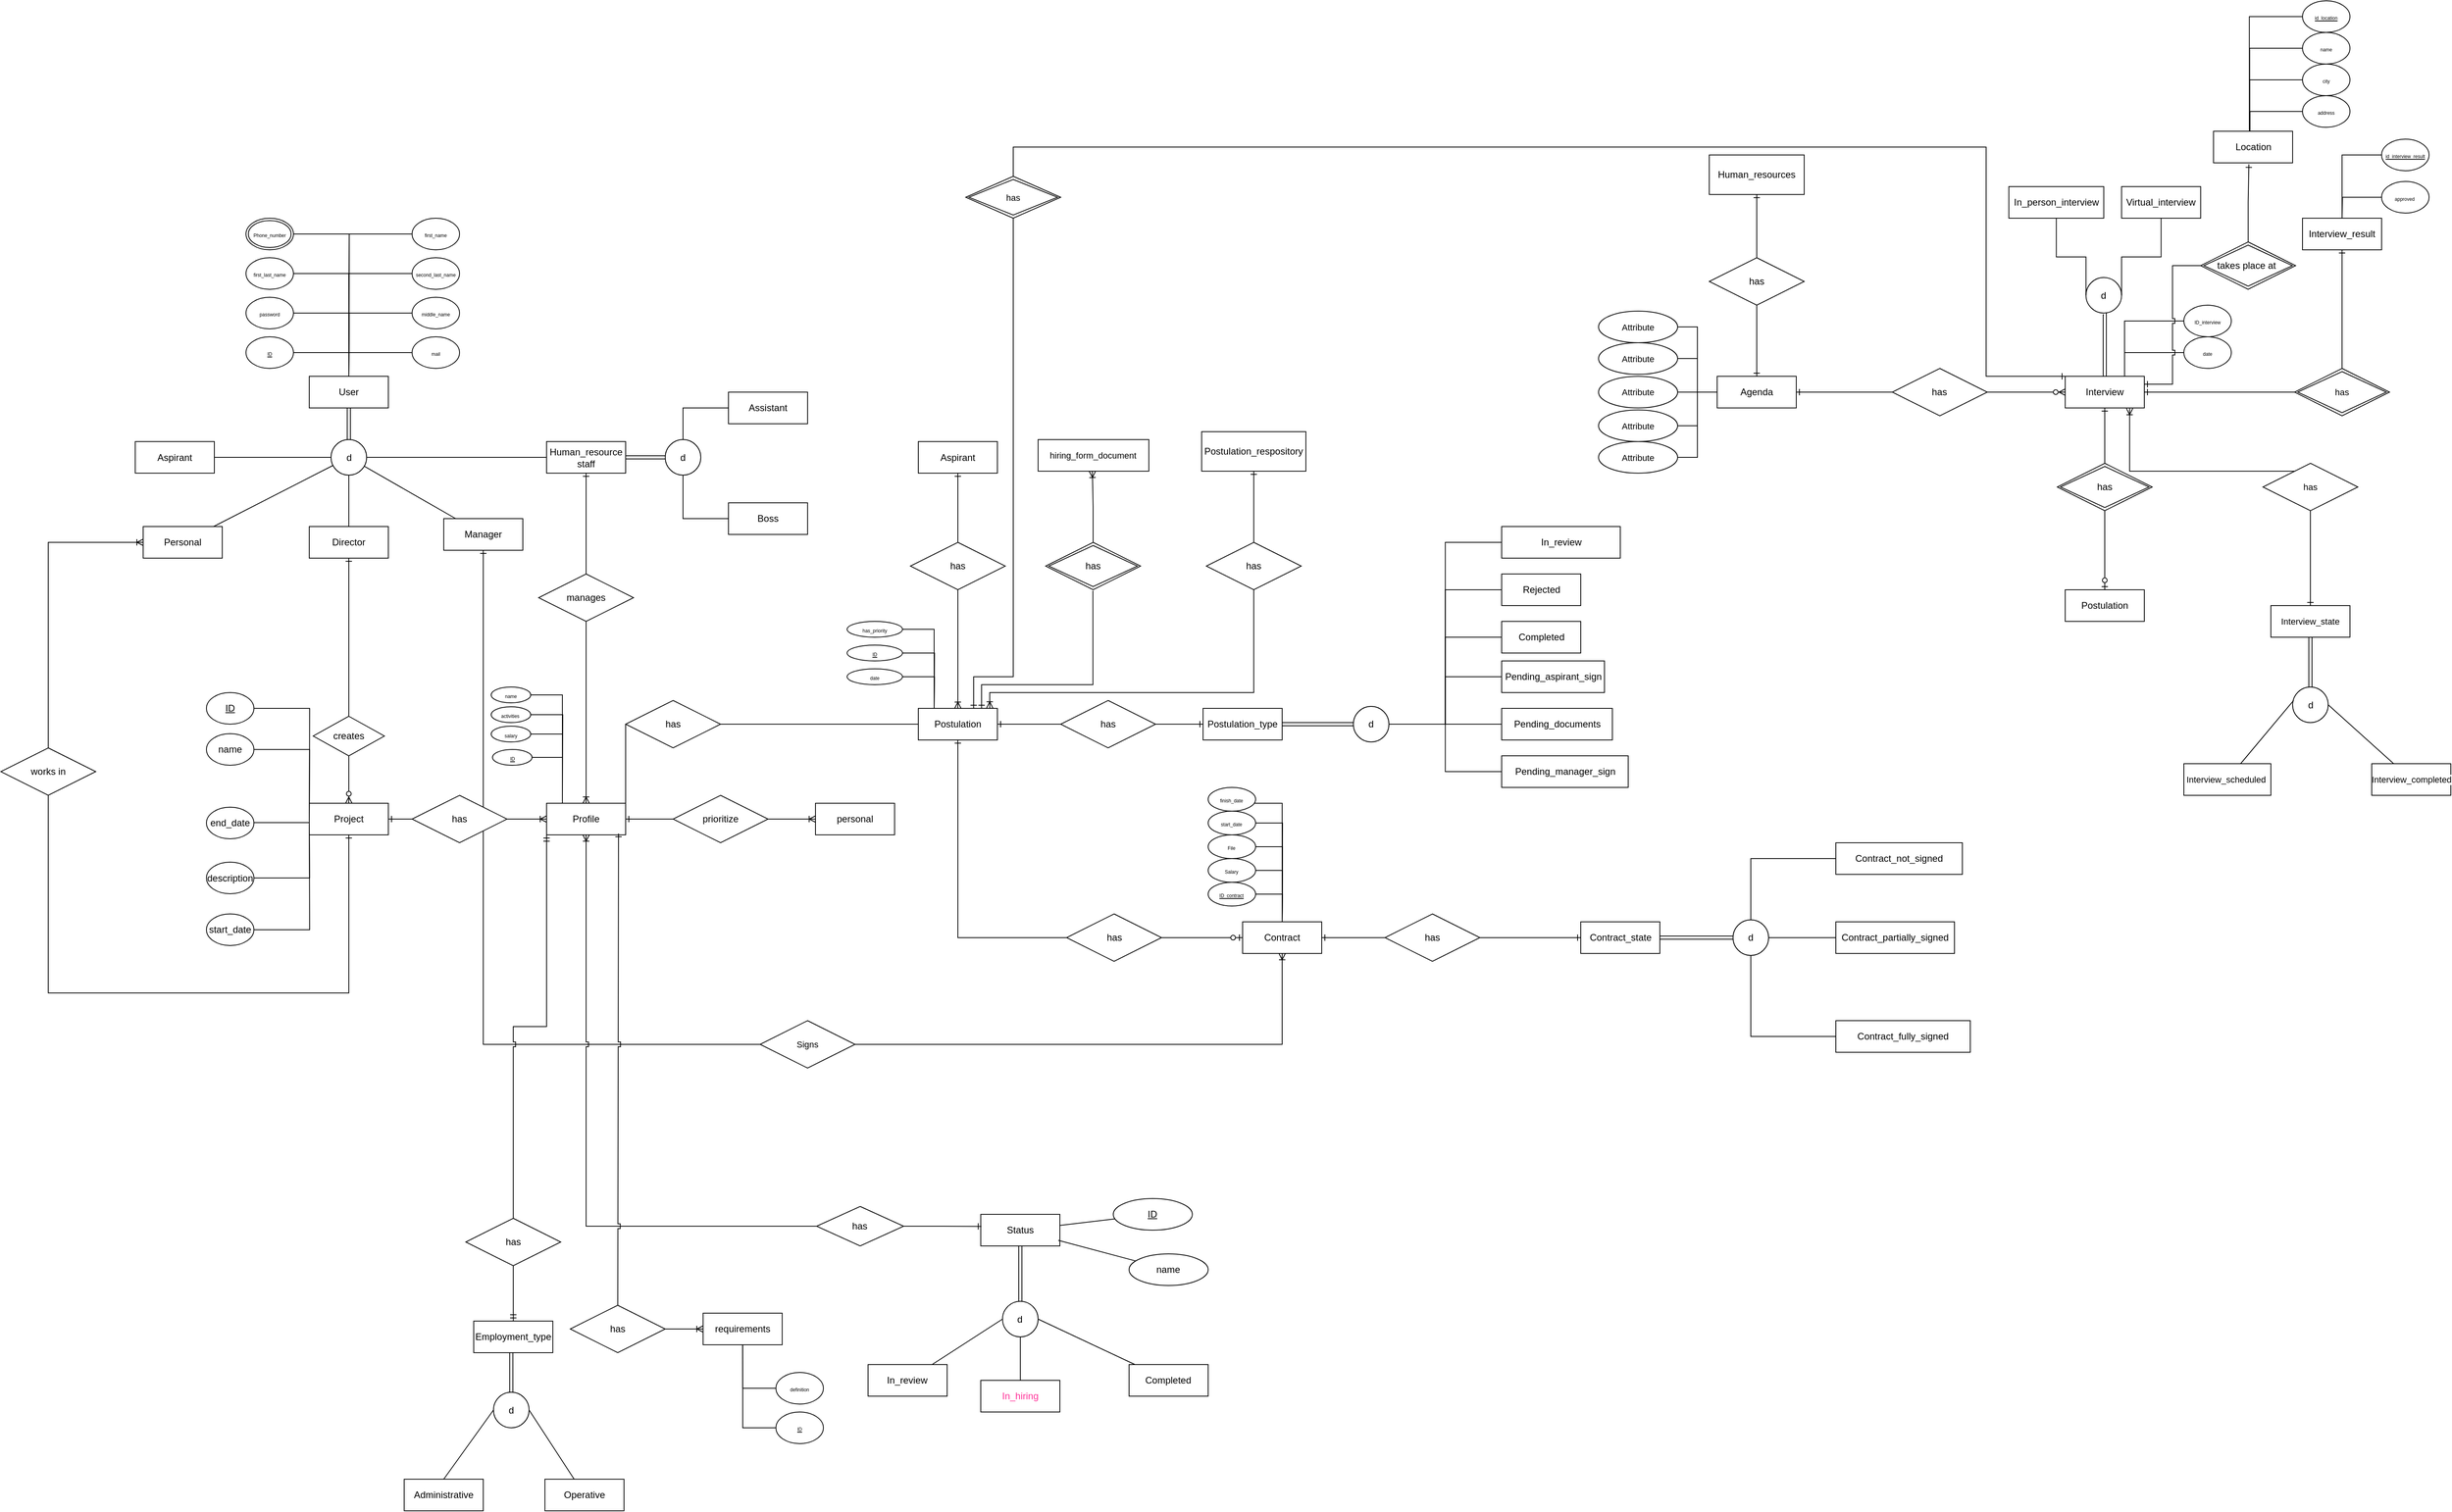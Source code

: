 <mxfile version="26.0.16">
  <diagram name="Page-1" id="ad52d381-51e7-2e0d-a935-2d0ddd2fd229">
    <mxGraphModel dx="1749" dy="2016" grid="1" gridSize="10" guides="1" tooltips="1" connect="1" arrows="1" fold="1" page="1" pageScale="1" pageWidth="1100" pageHeight="850" background="none" math="0" shadow="0">
      <root>
        <mxCell id="0" />
        <mxCell id="1" parent="0" />
        <mxCell id="rCfvvwF2RA5xIQDXdpEa-4" value="Project" style="whiteSpace=wrap;html=1;align=center;" parent="1" vertex="1">
          <mxGeometry x="410" y="550" width="100" height="40" as="geometry" />
        </mxCell>
        <mxCell id="rCfvvwF2RA5xIQDXdpEa-8" style="edgeStyle=orthogonalEdgeStyle;rounded=0;orthogonalLoop=1;jettySize=auto;html=1;entryX=0.5;entryY=1;entryDx=0;entryDy=0;endArrow=ERone;endFill=0;" parent="1" source="rCfvvwF2RA5xIQDXdpEa-5" target="rCfvvwF2RA5xIQDXdpEa-19" edge="1">
          <mxGeometry relative="1" as="geometry">
            <mxPoint x="460" y="370" as="targetPoint" />
          </mxGeometry>
        </mxCell>
        <mxCell id="rCfvvwF2RA5xIQDXdpEa-9" style="edgeStyle=orthogonalEdgeStyle;rounded=0;orthogonalLoop=1;jettySize=auto;html=1;entryX=0.5;entryY=0;entryDx=0;entryDy=0;endArrow=ERzeroToMany;endFill=0;" parent="1" source="rCfvvwF2RA5xIQDXdpEa-5" target="rCfvvwF2RA5xIQDXdpEa-4" edge="1">
          <mxGeometry relative="1" as="geometry" />
        </mxCell>
        <mxCell id="rCfvvwF2RA5xIQDXdpEa-5" value="creates" style="shape=rhombus;perimeter=rhombusPerimeter;whiteSpace=wrap;html=1;align=center;" parent="1" vertex="1">
          <mxGeometry x="415" y="440" width="90" height="50" as="geometry" />
        </mxCell>
        <mxCell id="rCfvvwF2RA5xIQDXdpEa-16" value="User" style="whiteSpace=wrap;html=1;align=center;" parent="1" vertex="1">
          <mxGeometry x="410" y="10" width="100" height="40" as="geometry" />
        </mxCell>
        <mxCell id="rCfvvwF2RA5xIQDXdpEa-30" style="edgeStyle=orthogonalEdgeStyle;rounded=0;orthogonalLoop=1;jettySize=auto;html=1;entryX=0;entryY=0.5;entryDx=0;entryDy=0;endArrow=none;startFill=0;" parent="1" source="rCfvvwF2RA5xIQDXdpEa-17" target="rCfvvwF2RA5xIQDXdpEa-24" edge="1">
          <mxGeometry relative="1" as="geometry" />
        </mxCell>
        <mxCell id="rCfvvwF2RA5xIQDXdpEa-17" value="Aspirant" style="whiteSpace=wrap;html=1;align=center;" parent="1" vertex="1">
          <mxGeometry x="190" y="92.5" width="100" height="40" as="geometry" />
        </mxCell>
        <mxCell id="rCfvvwF2RA5xIQDXdpEa-32" style="edgeStyle=orthogonalEdgeStyle;rounded=0;orthogonalLoop=1;jettySize=auto;html=1;endArrow=none;startFill=0;" parent="1" source="rCfvvwF2RA5xIQDXdpEa-19" target="rCfvvwF2RA5xIQDXdpEa-24" edge="1">
          <mxGeometry relative="1" as="geometry" />
        </mxCell>
        <mxCell id="rCfvvwF2RA5xIQDXdpEa-19" value="Director" style="whiteSpace=wrap;html=1;align=center;" parent="1" vertex="1">
          <mxGeometry x="410" y="200" width="100" height="40" as="geometry" />
        </mxCell>
        <mxCell id="rCfvvwF2RA5xIQDXdpEa-34" style="edgeStyle=orthogonalEdgeStyle;rounded=0;orthogonalLoop=1;jettySize=auto;html=1;entryX=1;entryY=0.5;entryDx=0;entryDy=0;endArrow=none;startFill=0;" parent="1" source="rCfvvwF2RA5xIQDXdpEa-20" target="rCfvvwF2RA5xIQDXdpEa-24" edge="1">
          <mxGeometry relative="1" as="geometry" />
        </mxCell>
        <mxCell id="rCfvvwF2RA5xIQDXdpEa-37" style="edgeStyle=orthogonalEdgeStyle;rounded=0;orthogonalLoop=1;jettySize=auto;html=1;entryX=0;entryY=0.5;entryDx=0;entryDy=0;shape=link;" parent="1" source="rCfvvwF2RA5xIQDXdpEa-20" target="rCfvvwF2RA5xIQDXdpEa-36" edge="1">
          <mxGeometry relative="1" as="geometry" />
        </mxCell>
        <mxCell id="rCfvvwF2RA5xIQDXdpEa-20" value="Human_resource staff" style="whiteSpace=wrap;html=1;align=center;" parent="1" vertex="1">
          <mxGeometry x="710" y="92.5" width="100" height="40" as="geometry" />
        </mxCell>
        <mxCell id="rCfvvwF2RA5xIQDXdpEa-355" style="edgeStyle=orthogonalEdgeStyle;shape=connector;rounded=0;orthogonalLoop=1;jettySize=auto;html=1;entryX=0;entryY=0.5;entryDx=0;entryDy=0;strokeColor=default;align=center;verticalAlign=middle;fontFamily=Helvetica;fontSize=11;fontColor=default;labelBackgroundColor=default;endArrow=none;endFill=0;startFill=0;startArrow=ERone;" parent="1" source="rCfvvwF2RA5xIQDXdpEa-21" target="rCfvvwF2RA5xIQDXdpEa-354" edge="1">
          <mxGeometry relative="1" as="geometry">
            <Array as="points">
              <mxPoint x="630" y="855" />
            </Array>
          </mxGeometry>
        </mxCell>
        <mxCell id="rCfvvwF2RA5xIQDXdpEa-21" value="Manager" style="whiteSpace=wrap;html=1;align=center;" parent="1" vertex="1">
          <mxGeometry x="580" y="190" width="100" height="40" as="geometry" />
        </mxCell>
        <mxCell id="rCfvvwF2RA5xIQDXdpEa-38" style="edgeStyle=orthogonalEdgeStyle;rounded=0;orthogonalLoop=1;jettySize=auto;html=1;entryX=0.5;entryY=0;entryDx=0;entryDy=0;endArrow=none;startFill=0;" parent="1" source="rCfvvwF2RA5xIQDXdpEa-22" target="rCfvvwF2RA5xIQDXdpEa-36" edge="1">
          <mxGeometry relative="1" as="geometry" />
        </mxCell>
        <mxCell id="rCfvvwF2RA5xIQDXdpEa-22" value="Assistant" style="whiteSpace=wrap;html=1;align=center;" parent="1" vertex="1">
          <mxGeometry x="940" y="30" width="100" height="40" as="geometry" />
        </mxCell>
        <mxCell id="rCfvvwF2RA5xIQDXdpEa-39" style="edgeStyle=orthogonalEdgeStyle;rounded=0;orthogonalLoop=1;jettySize=auto;html=1;entryX=0.5;entryY=1;entryDx=0;entryDy=0;endArrow=none;startFill=0;" parent="1" source="rCfvvwF2RA5xIQDXdpEa-23" target="rCfvvwF2RA5xIQDXdpEa-36" edge="1">
          <mxGeometry relative="1" as="geometry" />
        </mxCell>
        <mxCell id="rCfvvwF2RA5xIQDXdpEa-23" value="Boss" style="whiteSpace=wrap;html=1;align=center;" parent="1" vertex="1">
          <mxGeometry x="940" y="170" width="100" height="40" as="geometry" />
        </mxCell>
        <mxCell id="rCfvvwF2RA5xIQDXdpEa-27" style="edgeStyle=orthogonalEdgeStyle;rounded=0;orthogonalLoop=1;jettySize=auto;html=1;entryX=0.5;entryY=1;entryDx=0;entryDy=0;endArrow=none;startFill=0;shape=link;" parent="1" source="rCfvvwF2RA5xIQDXdpEa-24" target="rCfvvwF2RA5xIQDXdpEa-16" edge="1">
          <mxGeometry relative="1" as="geometry">
            <Array as="points">
              <mxPoint x="460" y="80" />
              <mxPoint x="460" y="80" />
            </Array>
          </mxGeometry>
        </mxCell>
        <mxCell id="rCfvvwF2RA5xIQDXdpEa-24" value="d" style="ellipse;whiteSpace=wrap;html=1;aspect=fixed;" parent="1" vertex="1">
          <mxGeometry x="437.5" y="90" width="45" height="45" as="geometry" />
        </mxCell>
        <mxCell id="rCfvvwF2RA5xIQDXdpEa-35" style="rounded=0;orthogonalLoop=1;jettySize=auto;html=1;endArrow=none;startFill=0;" parent="1" source="rCfvvwF2RA5xIQDXdpEa-21" target="rCfvvwF2RA5xIQDXdpEa-24" edge="1">
          <mxGeometry relative="1" as="geometry" />
        </mxCell>
        <mxCell id="rCfvvwF2RA5xIQDXdpEa-36" value="d" style="ellipse;whiteSpace=wrap;html=1;aspect=fixed;" parent="1" vertex="1">
          <mxGeometry x="860" y="90" width="45" height="45" as="geometry" />
        </mxCell>
        <mxCell id="bTvpZojY_yCW6itiRGlr-42" style="edgeStyle=orthogonalEdgeStyle;rounded=0;orthogonalLoop=1;jettySize=auto;html=1;entryX=0.5;entryY=0;entryDx=0;entryDy=0;endArrow=none;startFill=0;" edge="1" parent="1" source="rCfvvwF2RA5xIQDXdpEa-40" target="rCfvvwF2RA5xIQDXdpEa-16">
          <mxGeometry relative="1" as="geometry" />
        </mxCell>
        <mxCell id="rCfvvwF2RA5xIQDXdpEa-40" value="&lt;u&gt;&lt;font style=&quot;font-size: 6px;&quot;&gt;ID&lt;/font&gt;&lt;/u&gt;" style="ellipse;whiteSpace=wrap;html=1;align=center;" parent="1" vertex="1">
          <mxGeometry x="330" y="-40" width="60" height="40" as="geometry" />
        </mxCell>
        <mxCell id="bTvpZojY_yCW6itiRGlr-50" style="edgeStyle=orthogonalEdgeStyle;rounded=0;orthogonalLoop=1;jettySize=auto;html=1;endArrow=none;startFill=0;" edge="1" parent="1" source="rCfvvwF2RA5xIQDXdpEa-42">
          <mxGeometry relative="1" as="geometry">
            <mxPoint x="460" y="10" as="targetPoint" />
          </mxGeometry>
        </mxCell>
        <mxCell id="rCfvvwF2RA5xIQDXdpEa-42" value="&lt;font style=&quot;font-size: 6px;&quot;&gt;first_name&lt;/font&gt;" style="ellipse;whiteSpace=wrap;html=1;align=center;" parent="1" vertex="1">
          <mxGeometry x="540" y="-190" width="60" height="40" as="geometry" />
        </mxCell>
        <mxCell id="bTvpZojY_yCW6itiRGlr-49" style="edgeStyle=orthogonalEdgeStyle;rounded=0;orthogonalLoop=1;jettySize=auto;html=1;endArrow=none;startFill=0;" edge="1" parent="1" source="rCfvvwF2RA5xIQDXdpEa-43">
          <mxGeometry relative="1" as="geometry">
            <mxPoint x="460" y="10" as="targetPoint" />
          </mxGeometry>
        </mxCell>
        <mxCell id="rCfvvwF2RA5xIQDXdpEa-43" value="&lt;font style=&quot;font-size: 6px;&quot;&gt;Phone_number&lt;/font&gt;" style="ellipse;shape=doubleEllipse;margin=3;whiteSpace=wrap;html=1;align=center;" parent="1" vertex="1">
          <mxGeometry x="330" y="-190" width="60" height="40" as="geometry" />
        </mxCell>
        <mxCell id="bTvpZojY_yCW6itiRGlr-46" style="edgeStyle=orthogonalEdgeStyle;rounded=0;orthogonalLoop=1;jettySize=auto;html=1;endArrow=none;startFill=0;" edge="1" parent="1" source="rCfvvwF2RA5xIQDXdpEa-44">
          <mxGeometry relative="1" as="geometry">
            <mxPoint x="460" y="10" as="targetPoint" />
          </mxGeometry>
        </mxCell>
        <mxCell id="rCfvvwF2RA5xIQDXdpEa-44" value="&lt;font style=&quot;font-size: 6px;&quot;&gt;middle_name&lt;/font&gt;" style="ellipse;whiteSpace=wrap;html=1;align=center;" parent="1" vertex="1">
          <mxGeometry x="540" y="-90" width="60" height="40" as="geometry" />
        </mxCell>
        <mxCell id="bTvpZojY_yCW6itiRGlr-47" style="edgeStyle=orthogonalEdgeStyle;rounded=0;orthogonalLoop=1;jettySize=auto;html=1;entryX=0.5;entryY=0;entryDx=0;entryDy=0;endArrow=none;startFill=0;" edge="1" parent="1" source="rCfvvwF2RA5xIQDXdpEa-45" target="rCfvvwF2RA5xIQDXdpEa-16">
          <mxGeometry relative="1" as="geometry" />
        </mxCell>
        <mxCell id="rCfvvwF2RA5xIQDXdpEa-45" value="&lt;font style=&quot;font-size: 6px;&quot;&gt;first_last_name&lt;/font&gt;" style="ellipse;whiteSpace=wrap;html=1;align=center;" parent="1" vertex="1">
          <mxGeometry x="330" y="-140" width="60" height="40" as="geometry" />
        </mxCell>
        <mxCell id="bTvpZojY_yCW6itiRGlr-48" style="edgeStyle=orthogonalEdgeStyle;rounded=0;orthogonalLoop=1;jettySize=auto;html=1;endArrow=none;startFill=0;" edge="1" parent="1" source="rCfvvwF2RA5xIQDXdpEa-46" target="rCfvvwF2RA5xIQDXdpEa-16">
          <mxGeometry relative="1" as="geometry" />
        </mxCell>
        <mxCell id="rCfvvwF2RA5xIQDXdpEa-46" value="&lt;font style=&quot;font-size: 6px;&quot;&gt;second_last_name&lt;/font&gt;" style="ellipse;whiteSpace=wrap;html=1;align=center;" parent="1" vertex="1">
          <mxGeometry x="540" y="-140" width="60" height="40" as="geometry" />
        </mxCell>
        <mxCell id="bTvpZojY_yCW6itiRGlr-45" style="edgeStyle=orthogonalEdgeStyle;rounded=0;orthogonalLoop=1;jettySize=auto;html=1;endArrow=none;startFill=0;" edge="1" parent="1" source="rCfvvwF2RA5xIQDXdpEa-47">
          <mxGeometry relative="1" as="geometry">
            <mxPoint x="460" y="10" as="targetPoint" />
          </mxGeometry>
        </mxCell>
        <mxCell id="rCfvvwF2RA5xIQDXdpEa-47" value="&lt;font style=&quot;font-size: 6px;&quot;&gt;password&lt;/font&gt;" style="ellipse;whiteSpace=wrap;html=1;align=center;" parent="1" vertex="1">
          <mxGeometry x="330" y="-90" width="60" height="40" as="geometry" />
        </mxCell>
        <mxCell id="bTvpZojY_yCW6itiRGlr-43" style="edgeStyle=orthogonalEdgeStyle;rounded=0;orthogonalLoop=1;jettySize=auto;html=1;entryX=0.5;entryY=0;entryDx=0;entryDy=0;endArrow=none;startFill=0;" edge="1" parent="1" source="rCfvvwF2RA5xIQDXdpEa-48" target="rCfvvwF2RA5xIQDXdpEa-16">
          <mxGeometry relative="1" as="geometry" />
        </mxCell>
        <mxCell id="rCfvvwF2RA5xIQDXdpEa-48" value="&lt;font style=&quot;font-size: 6px;&quot;&gt;mail&lt;/font&gt;" style="ellipse;whiteSpace=wrap;html=1;align=center;" parent="1" vertex="1">
          <mxGeometry x="540" y="-40" width="60" height="40" as="geometry" />
        </mxCell>
        <mxCell id="rCfvvwF2RA5xIQDXdpEa-340" style="edgeStyle=orthogonalEdgeStyle;shape=connector;rounded=0;orthogonalLoop=1;jettySize=auto;html=1;entryX=0;entryY=0.5;entryDx=0;entryDy=0;strokeColor=default;align=center;verticalAlign=middle;fontFamily=Helvetica;fontSize=11;fontColor=default;labelBackgroundColor=default;endArrow=none;endFill=0;startFill=0;" parent="1" source="rCfvvwF2RA5xIQDXdpEa-60" edge="1">
          <mxGeometry relative="1" as="geometry">
            <mxPoint x="410" y="574.5" as="targetPoint" />
          </mxGeometry>
        </mxCell>
        <mxCell id="rCfvvwF2RA5xIQDXdpEa-60" value="&lt;u&gt;ID&lt;/u&gt;" style="ellipse;whiteSpace=wrap;html=1;align=center;" parent="1" vertex="1">
          <mxGeometry x="280" y="410" width="60" height="40" as="geometry" />
        </mxCell>
        <mxCell id="rCfvvwF2RA5xIQDXdpEa-341" style="edgeStyle=orthogonalEdgeStyle;shape=connector;rounded=0;orthogonalLoop=1;jettySize=auto;html=1;entryX=0;entryY=0.5;entryDx=0;entryDy=0;strokeColor=default;align=center;verticalAlign=middle;fontFamily=Helvetica;fontSize=11;fontColor=default;labelBackgroundColor=default;endArrow=none;endFill=0;startFill=0;" parent="1" source="rCfvvwF2RA5xIQDXdpEa-61" edge="1">
          <mxGeometry relative="1" as="geometry">
            <mxPoint x="410" y="574.5" as="targetPoint" />
          </mxGeometry>
        </mxCell>
        <mxCell id="rCfvvwF2RA5xIQDXdpEa-61" value="name" style="ellipse;whiteSpace=wrap;html=1;align=center;" parent="1" vertex="1">
          <mxGeometry x="280" y="462" width="60" height="40" as="geometry" />
        </mxCell>
        <mxCell id="rCfvvwF2RA5xIQDXdpEa-343" style="edgeStyle=orthogonalEdgeStyle;shape=connector;rounded=0;orthogonalLoop=1;jettySize=auto;html=1;entryX=0;entryY=0.5;entryDx=0;entryDy=0;strokeColor=default;align=center;verticalAlign=middle;fontFamily=Helvetica;fontSize=11;fontColor=default;labelBackgroundColor=default;endArrow=none;endFill=0;startFill=0;" parent="1" source="rCfvvwF2RA5xIQDXdpEa-62" edge="1">
          <mxGeometry relative="1" as="geometry">
            <mxPoint x="410" y="574.5" as="targetPoint" />
          </mxGeometry>
        </mxCell>
        <mxCell id="rCfvvwF2RA5xIQDXdpEa-62" value="description" style="ellipse;whiteSpace=wrap;html=1;align=center;" parent="1" vertex="1">
          <mxGeometry x="280" y="624.5" width="60" height="40" as="geometry" />
        </mxCell>
        <mxCell id="rCfvvwF2RA5xIQDXdpEa-344" style="edgeStyle=orthogonalEdgeStyle;shape=connector;rounded=0;orthogonalLoop=1;jettySize=auto;html=1;entryX=0;entryY=0.5;entryDx=0;entryDy=0;strokeColor=default;align=center;verticalAlign=middle;fontFamily=Helvetica;fontSize=11;fontColor=default;labelBackgroundColor=default;endArrow=none;endFill=0;startFill=0;" parent="1" source="rCfvvwF2RA5xIQDXdpEa-63" edge="1">
          <mxGeometry relative="1" as="geometry">
            <mxPoint x="410" y="574.5" as="targetPoint" />
          </mxGeometry>
        </mxCell>
        <mxCell id="rCfvvwF2RA5xIQDXdpEa-63" value="start_date" style="ellipse;whiteSpace=wrap;html=1;align=center;" parent="1" vertex="1">
          <mxGeometry x="280" y="690" width="60" height="40" as="geometry" />
        </mxCell>
        <mxCell id="rCfvvwF2RA5xIQDXdpEa-342" style="edgeStyle=orthogonalEdgeStyle;shape=connector;rounded=0;orthogonalLoop=1;jettySize=auto;html=1;strokeColor=default;align=center;verticalAlign=middle;fontFamily=Helvetica;fontSize=11;fontColor=default;labelBackgroundColor=default;endArrow=none;endFill=0;startFill=0;" parent="1" source="rCfvvwF2RA5xIQDXdpEa-64" edge="1">
          <mxGeometry relative="1" as="geometry">
            <mxPoint x="410" y="574.5" as="targetPoint" />
          </mxGeometry>
        </mxCell>
        <mxCell id="rCfvvwF2RA5xIQDXdpEa-64" value="end_date" style="ellipse;whiteSpace=wrap;html=1;align=center;" parent="1" vertex="1">
          <mxGeometry x="280" y="555" width="60" height="40" as="geometry" />
        </mxCell>
        <mxCell id="rCfvvwF2RA5xIQDXdpEa-72" value="Profile" style="whiteSpace=wrap;html=1;align=center;" parent="1" vertex="1">
          <mxGeometry x="710" y="550" width="100" height="40" as="geometry" />
        </mxCell>
        <mxCell id="rCfvvwF2RA5xIQDXdpEa-75" style="edgeStyle=orthogonalEdgeStyle;rounded=0;orthogonalLoop=1;jettySize=auto;html=1;entryX=1;entryY=0.5;entryDx=0;entryDy=0;endArrow=ERone;endFill=0;" parent="1" source="rCfvvwF2RA5xIQDXdpEa-73" target="rCfvvwF2RA5xIQDXdpEa-4" edge="1">
          <mxGeometry relative="1" as="geometry" />
        </mxCell>
        <mxCell id="rCfvvwF2RA5xIQDXdpEa-76" style="edgeStyle=orthogonalEdgeStyle;rounded=0;orthogonalLoop=1;jettySize=auto;html=1;entryX=0;entryY=0.5;entryDx=0;entryDy=0;endArrow=ERoneToMany;endFill=0;" parent="1" source="rCfvvwF2RA5xIQDXdpEa-73" target="rCfvvwF2RA5xIQDXdpEa-72" edge="1">
          <mxGeometry relative="1" as="geometry" />
        </mxCell>
        <mxCell id="rCfvvwF2RA5xIQDXdpEa-73" value="has" style="shape=rhombus;perimeter=rhombusPerimeter;whiteSpace=wrap;html=1;align=center;" parent="1" vertex="1">
          <mxGeometry x="540" y="540" width="120" height="60" as="geometry" />
        </mxCell>
        <mxCell id="rCfvvwF2RA5xIQDXdpEa-79" value="&lt;font style=&quot;font-size: 6px;&quot;&gt;salary&lt;/font&gt;" style="ellipse;whiteSpace=wrap;html=1;align=center;" parent="1" vertex="1">
          <mxGeometry x="640" y="452.5" width="50" height="20" as="geometry" />
        </mxCell>
        <mxCell id="bTvpZojY_yCW6itiRGlr-27" style="edgeStyle=orthogonalEdgeStyle;rounded=0;orthogonalLoop=1;jettySize=auto;html=1;endArrow=none;startFill=0;" edge="1" parent="1" source="rCfvvwF2RA5xIQDXdpEa-80">
          <mxGeometry relative="1" as="geometry">
            <mxPoint x="730" y="550" as="targetPoint" />
            <Array as="points">
              <mxPoint x="730" y="492" />
            </Array>
          </mxGeometry>
        </mxCell>
        <mxCell id="rCfvvwF2RA5xIQDXdpEa-80" value="&lt;u&gt;&lt;font style=&quot;font-size: 6px;&quot;&gt;ID&lt;/font&gt;&lt;/u&gt;" style="ellipse;whiteSpace=wrap;html=1;align=center;" parent="1" vertex="1">
          <mxGeometry x="641.66" y="482" width="50" height="20" as="geometry" />
        </mxCell>
        <mxCell id="rCfvvwF2RA5xIQDXdpEa-82" value="&lt;font style=&quot;font-size: 6px;&quot;&gt;name&lt;/font&gt;" style="ellipse;whiteSpace=wrap;html=1;align=center;" parent="1" vertex="1">
          <mxGeometry x="640" y="403" width="50" height="20" as="geometry" />
        </mxCell>
        <mxCell id="rCfvvwF2RA5xIQDXdpEa-86" value="&lt;font style=&quot;font-size: 6px;&quot;&gt;activities&amp;nbsp;&lt;/font&gt;" style="ellipse;whiteSpace=wrap;html=1;align=center;" parent="1" vertex="1">
          <mxGeometry x="640" y="428" width="50" height="20" as="geometry" />
        </mxCell>
        <mxCell id="rCfvvwF2RA5xIQDXdpEa-91" value="Status" style="whiteSpace=wrap;html=1;align=center;" parent="1" vertex="1">
          <mxGeometry x="1258.96" y="1070" width="100" height="40" as="geometry" />
        </mxCell>
        <mxCell id="rCfvvwF2RA5xIQDXdpEa-92" value="personal" style="whiteSpace=wrap;html=1;align=center;" parent="1" vertex="1">
          <mxGeometry x="1050" y="550" width="100" height="40" as="geometry" />
        </mxCell>
        <mxCell id="rCfvvwF2RA5xIQDXdpEa-100" style="edgeStyle=orthogonalEdgeStyle;rounded=0;orthogonalLoop=1;jettySize=auto;html=1;entryX=0.5;entryY=1;entryDx=0;entryDy=0;endArrow=ERone;endFill=0;" parent="1" source="rCfvvwF2RA5xIQDXdpEa-98" target="rCfvvwF2RA5xIQDXdpEa-20" edge="1">
          <mxGeometry relative="1" as="geometry" />
        </mxCell>
        <mxCell id="rCfvvwF2RA5xIQDXdpEa-101" style="edgeStyle=orthogonalEdgeStyle;rounded=0;orthogonalLoop=1;jettySize=auto;html=1;endArrow=ERoneToMany;endFill=0;" parent="1" source="rCfvvwF2RA5xIQDXdpEa-98" target="rCfvvwF2RA5xIQDXdpEa-72" edge="1">
          <mxGeometry relative="1" as="geometry" />
        </mxCell>
        <mxCell id="rCfvvwF2RA5xIQDXdpEa-98" value="manages" style="shape=rhombus;perimeter=rhombusPerimeter;whiteSpace=wrap;html=1;align=center;" parent="1" vertex="1">
          <mxGeometry x="700" y="260" width="120" height="60" as="geometry" />
        </mxCell>
        <mxCell id="rCfvvwF2RA5xIQDXdpEa-103" style="rounded=0;orthogonalLoop=1;jettySize=auto;html=1;endArrow=none;startFill=0;" parent="1" source="rCfvvwF2RA5xIQDXdpEa-102" target="rCfvvwF2RA5xIQDXdpEa-24" edge="1">
          <mxGeometry relative="1" as="geometry" />
        </mxCell>
        <mxCell id="rCfvvwF2RA5xIQDXdpEa-102" value="Personal" style="whiteSpace=wrap;html=1;align=center;" parent="1" vertex="1">
          <mxGeometry x="200" y="200" width="100" height="40" as="geometry" />
        </mxCell>
        <mxCell id="rCfvvwF2RA5xIQDXdpEa-106" style="edgeStyle=orthogonalEdgeStyle;rounded=0;orthogonalLoop=1;jettySize=auto;html=1;endArrow=ERone;endFill=0;" parent="1" source="rCfvvwF2RA5xIQDXdpEa-105" target="rCfvvwF2RA5xIQDXdpEa-72" edge="1">
          <mxGeometry relative="1" as="geometry" />
        </mxCell>
        <mxCell id="rCfvvwF2RA5xIQDXdpEa-108" style="edgeStyle=orthogonalEdgeStyle;rounded=0;orthogonalLoop=1;jettySize=auto;html=1;entryX=0;entryY=0.5;entryDx=0;entryDy=0;endArrow=ERoneToMany;endFill=0;" parent="1" source="rCfvvwF2RA5xIQDXdpEa-105" target="rCfvvwF2RA5xIQDXdpEa-92" edge="1">
          <mxGeometry relative="1" as="geometry" />
        </mxCell>
        <mxCell id="rCfvvwF2RA5xIQDXdpEa-105" value="prioritize" style="shape=rhombus;perimeter=rhombusPerimeter;whiteSpace=wrap;html=1;align=center;" parent="1" vertex="1">
          <mxGeometry x="870" y="540" width="120" height="60" as="geometry" />
        </mxCell>
        <mxCell id="rCfvvwF2RA5xIQDXdpEa-112" style="edgeStyle=orthogonalEdgeStyle;rounded=0;orthogonalLoop=1;jettySize=auto;html=1;entryX=0.5;entryY=1;entryDx=0;entryDy=0;endArrow=ERoneToMany;endFill=0;jumpStyle=sharp;" parent="1" source="rCfvvwF2RA5xIQDXdpEa-110" target="rCfvvwF2RA5xIQDXdpEa-72" edge="1">
          <mxGeometry relative="1" as="geometry" />
        </mxCell>
        <mxCell id="rCfvvwF2RA5xIQDXdpEa-110" value="has" style="shape=rhombus;perimeter=rhombusPerimeter;whiteSpace=wrap;html=1;align=center;" parent="1" vertex="1">
          <mxGeometry x="1051.46" y="1060" width="110" height="50" as="geometry" />
        </mxCell>
        <mxCell id="rCfvvwF2RA5xIQDXdpEa-113" style="edgeStyle=orthogonalEdgeStyle;rounded=0;orthogonalLoop=1;jettySize=auto;html=1;entryX=0.008;entryY=0.382;entryDx=0;entryDy=0;entryPerimeter=0;endArrow=ERone;endFill=0;" parent="1" source="rCfvvwF2RA5xIQDXdpEa-110" target="rCfvvwF2RA5xIQDXdpEa-91" edge="1">
          <mxGeometry relative="1" as="geometry" />
        </mxCell>
        <mxCell id="rCfvvwF2RA5xIQDXdpEa-117" style="edgeStyle=orthogonalEdgeStyle;rounded=0;orthogonalLoop=1;jettySize=auto;html=1;entryX=0.5;entryY=1;entryDx=0;entryDy=0;shape=link;" parent="1" source="rCfvvwF2RA5xIQDXdpEa-114" target="rCfvvwF2RA5xIQDXdpEa-91" edge="1">
          <mxGeometry relative="1" as="geometry" />
        </mxCell>
        <mxCell id="rCfvvwF2RA5xIQDXdpEa-114" value="d" style="ellipse;whiteSpace=wrap;html=1;aspect=fixed;" parent="1" vertex="1">
          <mxGeometry x="1286.46" y="1180" width="45" height="45" as="geometry" />
        </mxCell>
        <mxCell id="rCfvvwF2RA5xIQDXdpEa-121" style="rounded=0;orthogonalLoop=1;jettySize=auto;html=1;entryX=0;entryY=0.5;entryDx=0;entryDy=0;endArrow=none;startFill=0;" parent="1" source="rCfvvwF2RA5xIQDXdpEa-118" target="rCfvvwF2RA5xIQDXdpEa-114" edge="1">
          <mxGeometry relative="1" as="geometry" />
        </mxCell>
        <mxCell id="rCfvvwF2RA5xIQDXdpEa-118" value="In_review" style="whiteSpace=wrap;html=1;align=center;" parent="1" vertex="1">
          <mxGeometry x="1116.46" y="1260" width="100" height="40" as="geometry" />
        </mxCell>
        <mxCell id="rCfvvwF2RA5xIQDXdpEa-122" style="rounded=0;orthogonalLoop=1;jettySize=auto;html=1;entryX=0.5;entryY=1;entryDx=0;entryDy=0;endArrow=none;startFill=0;exitX=0.5;exitY=0;exitDx=0;exitDy=0;" parent="1" source="rCfvvwF2RA5xIQDXdpEa-119" target="rCfvvwF2RA5xIQDXdpEa-114" edge="1">
          <mxGeometry relative="1" as="geometry" />
        </mxCell>
        <mxCell id="rCfvvwF2RA5xIQDXdpEa-119" value="&lt;span style=&quot;color: rgb(255, 51, 153);&quot;&gt;In_hiring&lt;/span&gt;" style="whiteSpace=wrap;html=1;align=center;" parent="1" vertex="1">
          <mxGeometry x="1258.96" y="1280" width="100" height="40" as="geometry" />
        </mxCell>
        <mxCell id="rCfvvwF2RA5xIQDXdpEa-123" style="rounded=0;orthogonalLoop=1;jettySize=auto;html=1;entryX=1;entryY=0.5;entryDx=0;entryDy=0;endArrow=none;startFill=0;" parent="1" source="rCfvvwF2RA5xIQDXdpEa-120" target="rCfvvwF2RA5xIQDXdpEa-114" edge="1">
          <mxGeometry relative="1" as="geometry" />
        </mxCell>
        <mxCell id="rCfvvwF2RA5xIQDXdpEa-120" value="Completed" style="whiteSpace=wrap;html=1;align=center;" parent="1" vertex="1">
          <mxGeometry x="1446.46" y="1260" width="100" height="40" as="geometry" />
        </mxCell>
        <mxCell id="rCfvvwF2RA5xIQDXdpEa-124" value="Employment_type" style="whiteSpace=wrap;html=1;align=center;" parent="1" vertex="1">
          <mxGeometry x="617.91" y="1205" width="100" height="40" as="geometry" />
        </mxCell>
        <mxCell id="rCfvvwF2RA5xIQDXdpEa-131" style="rounded=0;orthogonalLoop=1;jettySize=auto;html=1;endArrow=ERmandOne;endFill=0;entryX=0;entryY=1;entryDx=0;entryDy=0;edgeStyle=elbowEdgeStyle;elbow=vertical;jumpStyle=sharp;" parent="1" source="rCfvvwF2RA5xIQDXdpEa-129" target="rCfvvwF2RA5xIQDXdpEa-72" edge="1">
          <mxGeometry relative="1" as="geometry" />
        </mxCell>
        <mxCell id="rCfvvwF2RA5xIQDXdpEa-133" style="edgeStyle=orthogonalEdgeStyle;rounded=0;orthogonalLoop=1;jettySize=auto;html=1;entryX=0.5;entryY=0;entryDx=0;entryDy=0;endArrow=ERmandOne;endFill=0;" parent="1" source="rCfvvwF2RA5xIQDXdpEa-129" target="rCfvvwF2RA5xIQDXdpEa-124" edge="1">
          <mxGeometry relative="1" as="geometry" />
        </mxCell>
        <mxCell id="rCfvvwF2RA5xIQDXdpEa-129" value="has" style="shape=rhombus;perimeter=rhombusPerimeter;whiteSpace=wrap;html=1;align=center;" parent="1" vertex="1">
          <mxGeometry x="607.91" y="1075" width="120" height="60" as="geometry" />
        </mxCell>
        <mxCell id="rCfvvwF2RA5xIQDXdpEa-134" value="d" style="ellipse;whiteSpace=wrap;html=1;aspect=fixed;" parent="1" vertex="1">
          <mxGeometry x="642.91" y="1295" width="45" height="45" as="geometry" />
        </mxCell>
        <mxCell id="rCfvvwF2RA5xIQDXdpEa-135" style="edgeStyle=orthogonalEdgeStyle;rounded=0;orthogonalLoop=1;jettySize=auto;html=1;entryX=0.475;entryY=1;entryDx=0;entryDy=0;entryPerimeter=0;shape=link;" parent="1" source="rCfvvwF2RA5xIQDXdpEa-134" target="rCfvvwF2RA5xIQDXdpEa-124" edge="1">
          <mxGeometry relative="1" as="geometry" />
        </mxCell>
        <mxCell id="rCfvvwF2RA5xIQDXdpEa-136" value="Administrative" style="whiteSpace=wrap;html=1;align=center;" parent="1" vertex="1">
          <mxGeometry x="530" y="1405" width="100" height="40" as="geometry" />
        </mxCell>
        <mxCell id="rCfvvwF2RA5xIQDXdpEa-139" style="rounded=0;orthogonalLoop=1;jettySize=auto;html=1;entryX=1;entryY=0.5;entryDx=0;entryDy=0;endArrow=none;startFill=0;" parent="1" source="rCfvvwF2RA5xIQDXdpEa-137" target="rCfvvwF2RA5xIQDXdpEa-134" edge="1">
          <mxGeometry relative="1" as="geometry" />
        </mxCell>
        <mxCell id="rCfvvwF2RA5xIQDXdpEa-137" value="Operative" style="whiteSpace=wrap;html=1;align=center;" parent="1" vertex="1">
          <mxGeometry x="707.91" y="1405" width="100" height="40" as="geometry" />
        </mxCell>
        <mxCell id="rCfvvwF2RA5xIQDXdpEa-138" style="rounded=0;orthogonalLoop=1;jettySize=auto;html=1;entryX=0;entryY=0.5;entryDx=0;entryDy=0;endArrow=none;startFill=0;exitX=0.5;exitY=0;exitDx=0;exitDy=0;" parent="1" source="rCfvvwF2RA5xIQDXdpEa-136" target="rCfvvwF2RA5xIQDXdpEa-134" edge="1">
          <mxGeometry relative="1" as="geometry">
            <mxPoint x="590.003" y="1405" as="sourcePoint" />
          </mxGeometry>
        </mxCell>
        <mxCell id="rCfvvwF2RA5xIQDXdpEa-145" style="rounded=0;orthogonalLoop=1;jettySize=auto;html=1;endArrow=none;startFill=0;" parent="1" source="rCfvvwF2RA5xIQDXdpEa-141" target="rCfvvwF2RA5xIQDXdpEa-91" edge="1">
          <mxGeometry relative="1" as="geometry" />
        </mxCell>
        <mxCell id="rCfvvwF2RA5xIQDXdpEa-141" value="ID" style="ellipse;whiteSpace=wrap;html=1;align=center;fontStyle=4;" parent="1" vertex="1">
          <mxGeometry x="1426.46" y="1050" width="100" height="40" as="geometry" />
        </mxCell>
        <mxCell id="rCfvvwF2RA5xIQDXdpEa-144" value="name" style="ellipse;whiteSpace=wrap;html=1;align=center;" parent="1" vertex="1">
          <mxGeometry x="1446.46" y="1120" width="100" height="40" as="geometry" />
        </mxCell>
        <mxCell id="rCfvvwF2RA5xIQDXdpEa-146" style="rounded=0;orthogonalLoop=1;jettySize=auto;html=1;entryX=0.98;entryY=0.823;entryDx=0;entryDy=0;entryPerimeter=0;endArrow=none;startFill=0;" parent="1" source="rCfvvwF2RA5xIQDXdpEa-144" target="rCfvvwF2RA5xIQDXdpEa-91" edge="1">
          <mxGeometry relative="1" as="geometry" />
        </mxCell>
        <mxCell id="rCfvvwF2RA5xIQDXdpEa-151" style="rounded=0;orthogonalLoop=1;jettySize=auto;html=1;entryX=1;entryY=0.5;entryDx=0;entryDy=0;endArrow=none;startFill=0;" parent="1" source="rCfvvwF2RA5xIQDXdpEa-147" target="rCfvvwF2RA5xIQDXdpEa-148" edge="1">
          <mxGeometry relative="1" as="geometry" />
        </mxCell>
        <mxCell id="rCfvvwF2RA5xIQDXdpEa-323" style="edgeStyle=orthogonalEdgeStyle;shape=connector;rounded=0;orthogonalLoop=1;jettySize=auto;html=1;entryX=0.5;entryY=1;entryDx=0;entryDy=0;strokeColor=default;align=center;verticalAlign=middle;fontFamily=Helvetica;fontSize=11;fontColor=default;labelBackgroundColor=default;endArrow=none;endFill=0;startFill=0;startArrow=ERone;" parent="1" source="rCfvvwF2RA5xIQDXdpEa-147" target="rCfvvwF2RA5xIQDXdpEa-334" edge="1">
          <mxGeometry relative="1" as="geometry">
            <mxPoint x="1500" y="-70.0" as="targetPoint" />
            <Array as="points">
              <mxPoint x="1250" y="390" />
              <mxPoint x="1300" y="390" />
              <mxPoint x="1300" y="-190" />
            </Array>
          </mxGeometry>
        </mxCell>
        <mxCell id="rCfvvwF2RA5xIQDXdpEa-147" value="Postulation" style="whiteSpace=wrap;html=1;align=center;" parent="1" vertex="1">
          <mxGeometry x="1180" y="430" width="100" height="40" as="geometry" />
        </mxCell>
        <mxCell id="rCfvvwF2RA5xIQDXdpEa-150" style="rounded=0;orthogonalLoop=1;jettySize=auto;html=1;entryX=1;entryY=0;entryDx=0;entryDy=0;endArrow=none;startFill=0;exitX=0;exitY=0.5;exitDx=0;exitDy=0;" parent="1" source="rCfvvwF2RA5xIQDXdpEa-148" target="rCfvvwF2RA5xIQDXdpEa-72" edge="1">
          <mxGeometry relative="1" as="geometry" />
        </mxCell>
        <mxCell id="rCfvvwF2RA5xIQDXdpEa-148" value="has" style="shape=rhombus;perimeter=rhombusPerimeter;whiteSpace=wrap;html=1;align=center;" parent="1" vertex="1">
          <mxGeometry x="810" y="420" width="120" height="60" as="geometry" />
        </mxCell>
        <mxCell id="bTvpZojY_yCW6itiRGlr-30" style="edgeStyle=orthogonalEdgeStyle;rounded=0;orthogonalLoop=1;jettySize=auto;html=1;endArrow=none;startFill=0;" edge="1" parent="1" source="rCfvvwF2RA5xIQDXdpEa-153">
          <mxGeometry relative="1" as="geometry">
            <mxPoint x="1200" y="430" as="targetPoint" />
          </mxGeometry>
        </mxCell>
        <mxCell id="rCfvvwF2RA5xIQDXdpEa-153" value="&lt;font style=&quot;font-size: 6px;&quot;&gt;date&lt;/font&gt;" style="ellipse;whiteSpace=wrap;html=1;align=center;" parent="1" vertex="1">
          <mxGeometry x="1090" y="380" width="70" height="20" as="geometry" />
        </mxCell>
        <mxCell id="bTvpZojY_yCW6itiRGlr-29" style="edgeStyle=orthogonalEdgeStyle;rounded=0;orthogonalLoop=1;jettySize=auto;html=1;endArrow=none;startFill=0;" edge="1" parent="1" source="rCfvvwF2RA5xIQDXdpEa-154">
          <mxGeometry relative="1" as="geometry">
            <mxPoint x="1200" y="430" as="targetPoint" />
          </mxGeometry>
        </mxCell>
        <mxCell id="rCfvvwF2RA5xIQDXdpEa-154" value="&lt;font style=&quot;font-size: 6px;&quot;&gt;ID&lt;/font&gt;" style="ellipse;whiteSpace=wrap;html=1;align=center;fontStyle=4;" parent="1" vertex="1">
          <mxGeometry x="1090" y="350" width="70" height="20" as="geometry" />
        </mxCell>
        <mxCell id="rCfvvwF2RA5xIQDXdpEa-180" style="edgeStyle=orthogonalEdgeStyle;rounded=0;orthogonalLoop=1;jettySize=auto;html=1;entryX=1;entryY=0.5;entryDx=0;entryDy=0;shape=link;" parent="1" source="rCfvvwF2RA5xIQDXdpEa-160" target="rCfvvwF2RA5xIQDXdpEa-175" edge="1">
          <mxGeometry relative="1" as="geometry" />
        </mxCell>
        <mxCell id="rCfvvwF2RA5xIQDXdpEa-160" value="d" style="ellipse;whiteSpace=wrap;html=1;aspect=fixed;" parent="1" vertex="1">
          <mxGeometry x="1730" y="427.5" width="45" height="45" as="geometry" />
        </mxCell>
        <mxCell id="rCfvvwF2RA5xIQDXdpEa-346" style="edgeStyle=orthogonalEdgeStyle;shape=connector;rounded=0;orthogonalLoop=1;jettySize=auto;html=1;entryX=1;entryY=0.5;entryDx=0;entryDy=0;strokeColor=default;align=center;verticalAlign=middle;fontFamily=Helvetica;fontSize=11;fontColor=default;labelBackgroundColor=default;endArrow=none;endFill=0;startFill=0;" parent="1" source="rCfvvwF2RA5xIQDXdpEa-163" target="rCfvvwF2RA5xIQDXdpEa-160" edge="1">
          <mxGeometry relative="1" as="geometry" />
        </mxCell>
        <mxCell id="rCfvvwF2RA5xIQDXdpEa-163" value="Rejected" style="whiteSpace=wrap;html=1;align=center;" parent="1" vertex="1">
          <mxGeometry x="1917.5" y="260" width="100" height="40" as="geometry" />
        </mxCell>
        <mxCell id="rCfvvwF2RA5xIQDXdpEa-350" style="edgeStyle=orthogonalEdgeStyle;shape=connector;rounded=0;orthogonalLoop=1;jettySize=auto;html=1;entryX=1;entryY=0.5;entryDx=0;entryDy=0;strokeColor=default;align=center;verticalAlign=middle;fontFamily=Helvetica;fontSize=11;fontColor=default;labelBackgroundColor=default;endArrow=none;endFill=0;startFill=0;" parent="1" source="rCfvvwF2RA5xIQDXdpEa-164" target="rCfvvwF2RA5xIQDXdpEa-160" edge="1">
          <mxGeometry relative="1" as="geometry" />
        </mxCell>
        <mxCell id="rCfvvwF2RA5xIQDXdpEa-164" value="Pending_documents" style="whiteSpace=wrap;html=1;align=center;" parent="1" vertex="1">
          <mxGeometry x="1917.5" y="430" width="140" height="40" as="geometry" />
        </mxCell>
        <mxCell id="rCfvvwF2RA5xIQDXdpEa-345" style="edgeStyle=orthogonalEdgeStyle;shape=connector;rounded=0;orthogonalLoop=1;jettySize=auto;html=1;entryX=1;entryY=0.5;entryDx=0;entryDy=0;strokeColor=default;align=center;verticalAlign=middle;fontFamily=Helvetica;fontSize=11;fontColor=default;labelBackgroundColor=default;endArrow=none;endFill=0;startFill=0;" parent="1" source="rCfvvwF2RA5xIQDXdpEa-165" target="rCfvvwF2RA5xIQDXdpEa-160" edge="1">
          <mxGeometry relative="1" as="geometry" />
        </mxCell>
        <mxCell id="rCfvvwF2RA5xIQDXdpEa-165" value="In_review" style="whiteSpace=wrap;html=1;align=center;" parent="1" vertex="1">
          <mxGeometry x="1917.5" y="200" width="150" height="40" as="geometry" />
        </mxCell>
        <mxCell id="rCfvvwF2RA5xIQDXdpEa-347" style="edgeStyle=orthogonalEdgeStyle;shape=connector;rounded=0;orthogonalLoop=1;jettySize=auto;html=1;entryX=1;entryY=0.5;entryDx=0;entryDy=0;strokeColor=default;align=center;verticalAlign=middle;fontFamily=Helvetica;fontSize=11;fontColor=default;labelBackgroundColor=default;endArrow=none;endFill=0;startFill=0;" parent="1" source="rCfvvwF2RA5xIQDXdpEa-169" target="rCfvvwF2RA5xIQDXdpEa-160" edge="1">
          <mxGeometry relative="1" as="geometry" />
        </mxCell>
        <mxCell id="rCfvvwF2RA5xIQDXdpEa-169" value="Completed" style="whiteSpace=wrap;html=1;align=center;" parent="1" vertex="1">
          <mxGeometry x="1917.5" y="320" width="100" height="40" as="geometry" />
        </mxCell>
        <mxCell id="rCfvvwF2RA5xIQDXdpEa-352" style="edgeStyle=orthogonalEdgeStyle;shape=connector;rounded=0;orthogonalLoop=1;jettySize=auto;html=1;entryX=1;entryY=0.5;entryDx=0;entryDy=0;strokeColor=default;align=center;verticalAlign=middle;fontFamily=Helvetica;fontSize=11;fontColor=default;labelBackgroundColor=default;endArrow=none;endFill=0;startFill=0;" parent="1" source="rCfvvwF2RA5xIQDXdpEa-170" target="rCfvvwF2RA5xIQDXdpEa-160" edge="1">
          <mxGeometry relative="1" as="geometry" />
        </mxCell>
        <mxCell id="rCfvvwF2RA5xIQDXdpEa-170" value="Pending_manager_sign" style="whiteSpace=wrap;html=1;align=center;" parent="1" vertex="1">
          <mxGeometry x="1917.5" y="490" width="160" height="40" as="geometry" />
        </mxCell>
        <mxCell id="rCfvvwF2RA5xIQDXdpEa-348" style="edgeStyle=orthogonalEdgeStyle;shape=connector;rounded=0;orthogonalLoop=1;jettySize=auto;html=1;entryX=1;entryY=0.5;entryDx=0;entryDy=0;strokeColor=default;align=center;verticalAlign=middle;fontFamily=Helvetica;fontSize=11;fontColor=default;labelBackgroundColor=default;endArrow=none;endFill=0;startFill=0;" parent="1" source="rCfvvwF2RA5xIQDXdpEa-171" target="rCfvvwF2RA5xIQDXdpEa-160" edge="1">
          <mxGeometry relative="1" as="geometry" />
        </mxCell>
        <mxCell id="rCfvvwF2RA5xIQDXdpEa-171" value="Pending_aspirant_sign" style="whiteSpace=wrap;html=1;align=center;" parent="1" vertex="1">
          <mxGeometry x="1917.5" y="370" width="130" height="40" as="geometry" />
        </mxCell>
        <mxCell id="rCfvvwF2RA5xIQDXdpEa-175" value="Postulation_type" style="whiteSpace=wrap;html=1;align=center;" parent="1" vertex="1">
          <mxGeometry x="1540" y="430" width="100" height="40" as="geometry" />
        </mxCell>
        <mxCell id="rCfvvwF2RA5xIQDXdpEa-178" style="edgeStyle=orthogonalEdgeStyle;rounded=0;orthogonalLoop=1;jettySize=auto;html=1;entryX=0;entryY=0.5;entryDx=0;entryDy=0;endArrow=ERone;endFill=0;" parent="1" source="rCfvvwF2RA5xIQDXdpEa-176" target="rCfvvwF2RA5xIQDXdpEa-175" edge="1">
          <mxGeometry relative="1" as="geometry" />
        </mxCell>
        <mxCell id="rCfvvwF2RA5xIQDXdpEa-179" style="edgeStyle=orthogonalEdgeStyle;rounded=0;orthogonalLoop=1;jettySize=auto;html=1;entryX=1;entryY=0.5;entryDx=0;entryDy=0;endArrow=ERone;endFill=0;" parent="1" source="rCfvvwF2RA5xIQDXdpEa-176" target="rCfvvwF2RA5xIQDXdpEa-147" edge="1">
          <mxGeometry relative="1" as="geometry" />
        </mxCell>
        <mxCell id="rCfvvwF2RA5xIQDXdpEa-176" value="has" style="shape=rhombus;perimeter=rhombusPerimeter;whiteSpace=wrap;html=1;align=center;" parent="1" vertex="1">
          <mxGeometry x="1360" y="420" width="120" height="60" as="geometry" />
        </mxCell>
        <mxCell id="rCfvvwF2RA5xIQDXdpEa-184" style="edgeStyle=orthogonalEdgeStyle;rounded=0;orthogonalLoop=1;jettySize=auto;html=1;endArrow=ERoneToMany;endFill=0;" parent="1" source="rCfvvwF2RA5xIQDXdpEa-181" target="rCfvvwF2RA5xIQDXdpEa-183" edge="1">
          <mxGeometry relative="1" as="geometry" />
        </mxCell>
        <mxCell id="rCfvvwF2RA5xIQDXdpEa-181" value="has" style="shape=rhombus;perimeter=rhombusPerimeter;whiteSpace=wrap;html=1;align=center;" parent="1" vertex="1">
          <mxGeometry x="740.0" y="1185" width="120" height="60" as="geometry" />
        </mxCell>
        <mxCell id="rCfvvwF2RA5xIQDXdpEa-182" style="rounded=0;orthogonalLoop=1;jettySize=auto;html=1;entryX=0.91;entryY=0.958;entryDx=0;entryDy=0;entryPerimeter=0;endArrow=ERone;endFill=0;jumpStyle=sharp;" parent="1" source="rCfvvwF2RA5xIQDXdpEa-181" target="rCfvvwF2RA5xIQDXdpEa-72" edge="1">
          <mxGeometry relative="1" as="geometry" />
        </mxCell>
        <mxCell id="rCfvvwF2RA5xIQDXdpEa-183" value="requirements" style="whiteSpace=wrap;html=1;align=center;" parent="1" vertex="1">
          <mxGeometry x="907.91" y="1195" width="100" height="40" as="geometry" />
        </mxCell>
        <mxCell id="bTvpZojY_yCW6itiRGlr-40" style="edgeStyle=orthogonalEdgeStyle;rounded=0;orthogonalLoop=1;jettySize=auto;html=1;entryX=0.5;entryY=1;entryDx=0;entryDy=0;endArrow=none;startFill=0;" edge="1" parent="1" source="rCfvvwF2RA5xIQDXdpEa-186" target="rCfvvwF2RA5xIQDXdpEa-183">
          <mxGeometry relative="1" as="geometry">
            <Array as="points">
              <mxPoint x="958" y="1290" />
            </Array>
          </mxGeometry>
        </mxCell>
        <mxCell id="rCfvvwF2RA5xIQDXdpEa-186" value="&lt;font style=&quot;font-size: 6px;&quot;&gt;definition&lt;/font&gt;" style="ellipse;whiteSpace=wrap;html=1;align=center;" parent="1" vertex="1">
          <mxGeometry x="1000.0" y="1270" width="60" height="40" as="geometry" />
        </mxCell>
        <mxCell id="bTvpZojY_yCW6itiRGlr-41" style="edgeStyle=orthogonalEdgeStyle;rounded=0;orthogonalLoop=1;jettySize=auto;html=1;entryX=0.5;entryY=1;entryDx=0;entryDy=0;endArrow=none;startFill=0;" edge="1" parent="1" source="rCfvvwF2RA5xIQDXdpEa-188" target="rCfvvwF2RA5xIQDXdpEa-183">
          <mxGeometry relative="1" as="geometry">
            <Array as="points">
              <mxPoint x="958" y="1340" />
              <mxPoint x="958" y="1278" />
            </Array>
          </mxGeometry>
        </mxCell>
        <mxCell id="rCfvvwF2RA5xIQDXdpEa-188" value="&lt;font style=&quot;font-size: 6px;&quot;&gt;ID&lt;/font&gt;" style="ellipse;whiteSpace=wrap;html=1;align=center;fontStyle=4;" parent="1" vertex="1">
          <mxGeometry x="1000.0" y="1320" width="60" height="40" as="geometry" />
        </mxCell>
        <mxCell id="rCfvvwF2RA5xIQDXdpEa-201" style="edgeStyle=orthogonalEdgeStyle;rounded=0;orthogonalLoop=1;jettySize=auto;html=1;entryX=0.5;entryY=1;entryDx=0;entryDy=0;endArrow=ERone;endFill=0;" parent="1" source="rCfvvwF2RA5xIQDXdpEa-194" target="rCfvvwF2RA5xIQDXdpEa-195" edge="1">
          <mxGeometry relative="1" as="geometry" />
        </mxCell>
        <mxCell id="rCfvvwF2RA5xIQDXdpEa-202" style="edgeStyle=orthogonalEdgeStyle;rounded=0;orthogonalLoop=1;jettySize=auto;html=1;entryX=0.5;entryY=0;entryDx=0;entryDy=0;endArrow=ERoneToMany;endFill=0;" parent="1" source="rCfvvwF2RA5xIQDXdpEa-194" target="rCfvvwF2RA5xIQDXdpEa-147" edge="1">
          <mxGeometry relative="1" as="geometry" />
        </mxCell>
        <mxCell id="rCfvvwF2RA5xIQDXdpEa-194" value="has" style="shape=rhombus;perimeter=rhombusPerimeter;whiteSpace=wrap;html=1;align=center;" parent="1" vertex="1">
          <mxGeometry x="1170" y="220" width="120" height="60" as="geometry" />
        </mxCell>
        <mxCell id="rCfvvwF2RA5xIQDXdpEa-195" value="Aspirant" style="whiteSpace=wrap;html=1;align=center;" parent="1" vertex="1">
          <mxGeometry x="1180" y="92.5" width="100" height="40" as="geometry" />
        </mxCell>
        <mxCell id="rCfvvwF2RA5xIQDXdpEa-206" value="&lt;font style=&quot;font-size: 6px;&quot;&gt;has_priority&lt;/font&gt;" style="ellipse;whiteSpace=wrap;html=1;align=center;" parent="1" vertex="1">
          <mxGeometry x="1090" y="320" width="70" height="20" as="geometry" />
        </mxCell>
        <mxCell id="rCfvvwF2RA5xIQDXdpEa-210" style="edgeStyle=orthogonalEdgeStyle;rounded=0;orthogonalLoop=1;jettySize=auto;html=1;entryX=0.5;entryY=1;entryDx=0;entryDy=0;endArrow=ERone;endFill=0;" parent="1" source="rCfvvwF2RA5xIQDXdpEa-208" target="rCfvvwF2RA5xIQDXdpEa-147" edge="1">
          <mxGeometry relative="1" as="geometry" />
        </mxCell>
        <mxCell id="rCfvvwF2RA5xIQDXdpEa-212" style="edgeStyle=orthogonalEdgeStyle;rounded=0;orthogonalLoop=1;jettySize=auto;html=1;entryX=0;entryY=0.5;entryDx=0;entryDy=0;endArrow=ERzeroToOne;endFill=0;" parent="1" source="rCfvvwF2RA5xIQDXdpEa-208" target="rCfvvwF2RA5xIQDXdpEa-211" edge="1">
          <mxGeometry relative="1" as="geometry" />
        </mxCell>
        <mxCell id="rCfvvwF2RA5xIQDXdpEa-208" value="has" style="shape=rhombus;perimeter=rhombusPerimeter;whiteSpace=wrap;html=1;align=center;" parent="1" vertex="1">
          <mxGeometry x="1367.5" y="690" width="120" height="60" as="geometry" />
        </mxCell>
        <mxCell id="rCfvvwF2RA5xIQDXdpEa-211" value="Contract" style="whiteSpace=wrap;html=1;align=center;" parent="1" vertex="1">
          <mxGeometry x="1590" y="700" width="100" height="40" as="geometry" />
        </mxCell>
        <mxCell id="bTvpZojY_yCW6itiRGlr-36" style="edgeStyle=orthogonalEdgeStyle;rounded=0;orthogonalLoop=1;jettySize=auto;html=1;endArrow=none;startFill=0;" edge="1" parent="1" source="rCfvvwF2RA5xIQDXdpEa-213">
          <mxGeometry relative="1" as="geometry">
            <mxPoint x="1640" y="700" as="targetPoint" />
          </mxGeometry>
        </mxCell>
        <mxCell id="rCfvvwF2RA5xIQDXdpEa-213" value="&lt;font style=&quot;font-size: 6px;&quot;&gt;File&lt;/font&gt;" style="ellipse;whiteSpace=wrap;html=1;align=center;" parent="1" vertex="1">
          <mxGeometry x="1546.46" y="590" width="60" height="30" as="geometry" />
        </mxCell>
        <mxCell id="bTvpZojY_yCW6itiRGlr-35" style="edgeStyle=orthogonalEdgeStyle;rounded=0;orthogonalLoop=1;jettySize=auto;html=1;endArrow=none;startFill=0;" edge="1" parent="1" source="rCfvvwF2RA5xIQDXdpEa-214">
          <mxGeometry relative="1" as="geometry">
            <mxPoint x="1640" y="700" as="targetPoint" />
          </mxGeometry>
        </mxCell>
        <mxCell id="rCfvvwF2RA5xIQDXdpEa-214" value="&lt;font style=&quot;font-size: 6px;&quot;&gt;start_date&lt;/font&gt;" style="ellipse;whiteSpace=wrap;html=1;align=center;" parent="1" vertex="1">
          <mxGeometry x="1546.46" y="560" width="60" height="30" as="geometry" />
        </mxCell>
        <mxCell id="bTvpZojY_yCW6itiRGlr-37" style="edgeStyle=orthogonalEdgeStyle;rounded=0;orthogonalLoop=1;jettySize=auto;html=1;endArrow=none;startFill=0;" edge="1" parent="1" source="rCfvvwF2RA5xIQDXdpEa-215">
          <mxGeometry relative="1" as="geometry">
            <mxPoint x="1640" y="700" as="targetPoint" />
          </mxGeometry>
        </mxCell>
        <mxCell id="rCfvvwF2RA5xIQDXdpEa-215" value="&lt;font style=&quot;font-size: 6px;&quot;&gt;Salary&lt;/font&gt;" style="ellipse;whiteSpace=wrap;html=1;align=center;" parent="1" vertex="1">
          <mxGeometry x="1546.46" y="620" width="60" height="30" as="geometry" />
        </mxCell>
        <mxCell id="bTvpZojY_yCW6itiRGlr-38" style="edgeStyle=orthogonalEdgeStyle;rounded=0;orthogonalLoop=1;jettySize=auto;html=1;endArrow=none;startFill=0;" edge="1" parent="1" source="rCfvvwF2RA5xIQDXdpEa-216">
          <mxGeometry relative="1" as="geometry">
            <mxPoint x="1640" y="700" as="targetPoint" />
          </mxGeometry>
        </mxCell>
        <mxCell id="rCfvvwF2RA5xIQDXdpEa-216" value="&lt;font style=&quot;font-size: 6px;&quot;&gt;ID_contract&lt;/font&gt;" style="ellipse;whiteSpace=wrap;html=1;align=center;fontStyle=4;" parent="1" vertex="1">
          <mxGeometry x="1546.46" y="650" width="60" height="30" as="geometry" />
        </mxCell>
        <mxCell id="rCfvvwF2RA5xIQDXdpEa-221" style="edgeStyle=orthogonalEdgeStyle;rounded=0;orthogonalLoop=1;jettySize=auto;html=1;entryX=0;entryY=0.5;entryDx=0;entryDy=0;endArrow=ERone;endFill=0;" parent="1" source="rCfvvwF2RA5xIQDXdpEa-217" target="rCfvvwF2RA5xIQDXdpEa-218" edge="1">
          <mxGeometry relative="1" as="geometry" />
        </mxCell>
        <mxCell id="rCfvvwF2RA5xIQDXdpEa-337" style="edgeStyle=orthogonalEdgeStyle;shape=connector;rounded=0;orthogonalLoop=1;jettySize=auto;html=1;entryX=1;entryY=0.5;entryDx=0;entryDy=0;strokeColor=default;align=center;verticalAlign=middle;fontFamily=Helvetica;fontSize=11;fontColor=default;labelBackgroundColor=default;endArrow=ERone;endFill=0;" parent="1" source="rCfvvwF2RA5xIQDXdpEa-217" target="rCfvvwF2RA5xIQDXdpEa-211" edge="1">
          <mxGeometry relative="1" as="geometry" />
        </mxCell>
        <mxCell id="rCfvvwF2RA5xIQDXdpEa-217" value="has" style="shape=rhombus;perimeter=rhombusPerimeter;whiteSpace=wrap;html=1;align=center;" parent="1" vertex="1">
          <mxGeometry x="1770" y="690" width="120" height="60" as="geometry" />
        </mxCell>
        <mxCell id="rCfvvwF2RA5xIQDXdpEa-218" value="Contract_state" style="whiteSpace=wrap;html=1;align=center;" parent="1" vertex="1">
          <mxGeometry x="2017.5" y="700" width="100" height="40" as="geometry" />
        </mxCell>
        <mxCell id="rCfvvwF2RA5xIQDXdpEa-227" style="edgeStyle=orthogonalEdgeStyle;rounded=0;orthogonalLoop=1;jettySize=auto;html=1;entryX=1;entryY=0.5;entryDx=0;entryDy=0;shape=link;" parent="1" source="rCfvvwF2RA5xIQDXdpEa-222" target="rCfvvwF2RA5xIQDXdpEa-218" edge="1">
          <mxGeometry relative="1" as="geometry" />
        </mxCell>
        <mxCell id="rCfvvwF2RA5xIQDXdpEa-222" value="d" style="ellipse;whiteSpace=wrap;html=1;aspect=fixed;" parent="1" vertex="1">
          <mxGeometry x="2210" y="697.5" width="45" height="45" as="geometry" />
        </mxCell>
        <mxCell id="rCfvvwF2RA5xIQDXdpEa-228" style="edgeStyle=orthogonalEdgeStyle;rounded=0;orthogonalLoop=1;jettySize=auto;html=1;endArrow=none;startFill=0;" parent="1" source="rCfvvwF2RA5xIQDXdpEa-223" target="rCfvvwF2RA5xIQDXdpEa-222" edge="1">
          <mxGeometry relative="1" as="geometry" />
        </mxCell>
        <mxCell id="rCfvvwF2RA5xIQDXdpEa-223" value="Contract_not_signed" style="whiteSpace=wrap;html=1;align=center;" parent="1" vertex="1">
          <mxGeometry x="2340" y="600" width="160" height="40" as="geometry" />
        </mxCell>
        <mxCell id="rCfvvwF2RA5xIQDXdpEa-231" style="edgeStyle=orthogonalEdgeStyle;rounded=0;orthogonalLoop=1;jettySize=auto;html=1;entryX=1;entryY=0.5;entryDx=0;entryDy=0;endArrow=none;startFill=0;" parent="1" source="rCfvvwF2RA5xIQDXdpEa-224" target="rCfvvwF2RA5xIQDXdpEa-222" edge="1">
          <mxGeometry relative="1" as="geometry" />
        </mxCell>
        <mxCell id="rCfvvwF2RA5xIQDXdpEa-224" value="Contract_partially_signed" style="whiteSpace=wrap;html=1;align=center;" parent="1" vertex="1">
          <mxGeometry x="2340" y="700" width="150" height="40" as="geometry" />
        </mxCell>
        <mxCell id="rCfvvwF2RA5xIQDXdpEa-232" style="edgeStyle=orthogonalEdgeStyle;rounded=0;orthogonalLoop=1;jettySize=auto;html=1;entryX=0.5;entryY=1;entryDx=0;entryDy=0;endArrow=none;startFill=0;" parent="1" source="rCfvvwF2RA5xIQDXdpEa-225" target="rCfvvwF2RA5xIQDXdpEa-222" edge="1">
          <mxGeometry relative="1" as="geometry" />
        </mxCell>
        <mxCell id="rCfvvwF2RA5xIQDXdpEa-225" value="Contract_fully_signed" style="whiteSpace=wrap;html=1;align=center;" parent="1" vertex="1">
          <mxGeometry x="2340" y="825" width="170" height="40" as="geometry" />
        </mxCell>
        <mxCell id="rCfvvwF2RA5xIQDXdpEa-265" value="Agenda" style="whiteSpace=wrap;html=1;align=center;" parent="1" vertex="1">
          <mxGeometry x="2190" y="10" width="100" height="40" as="geometry" />
        </mxCell>
        <mxCell id="rCfvvwF2RA5xIQDXdpEa-273" style="edgeStyle=orthogonalEdgeStyle;rounded=0;orthogonalLoop=1;jettySize=auto;html=1;entryX=0.5;entryY=1;entryDx=0;entryDy=0;endArrow=ERone;endFill=0;" parent="1" source="rCfvvwF2RA5xIQDXdpEa-266" target="rCfvvwF2RA5xIQDXdpEa-267" edge="1">
          <mxGeometry relative="1" as="geometry" />
        </mxCell>
        <mxCell id="rCfvvwF2RA5xIQDXdpEa-274" style="edgeStyle=orthogonalEdgeStyle;rounded=0;orthogonalLoop=1;jettySize=auto;html=1;endArrow=ERone;endFill=0;" parent="1" source="rCfvvwF2RA5xIQDXdpEa-266" target="rCfvvwF2RA5xIQDXdpEa-265" edge="1">
          <mxGeometry relative="1" as="geometry" />
        </mxCell>
        <mxCell id="rCfvvwF2RA5xIQDXdpEa-266" value="has" style="shape=rhombus;perimeter=rhombusPerimeter;whiteSpace=wrap;html=1;align=center;" parent="1" vertex="1">
          <mxGeometry x="2180" y="-140" width="120" height="60" as="geometry" />
        </mxCell>
        <mxCell id="rCfvvwF2RA5xIQDXdpEa-267" value="Human_resources" style="whiteSpace=wrap;html=1;align=center;" parent="1" vertex="1">
          <mxGeometry x="2180" y="-270" width="120" height="50" as="geometry" />
        </mxCell>
        <mxCell id="rCfvvwF2RA5xIQDXdpEa-312" style="edgeStyle=orthogonalEdgeStyle;shape=link;rounded=0;orthogonalLoop=1;jettySize=auto;html=1;entryX=0.5;entryY=1;entryDx=0;entryDy=0;strokeColor=default;align=center;verticalAlign=middle;fontFamily=Helvetica;fontSize=11;fontColor=default;labelBackgroundColor=default;endArrow=ERoneToMany;endFill=0;" parent="1" source="rCfvvwF2RA5xIQDXdpEa-269" target="rCfvvwF2RA5xIQDXdpEa-305" edge="1">
          <mxGeometry relative="1" as="geometry">
            <Array as="points">
              <mxPoint x="2680" y="-70" />
            </Array>
          </mxGeometry>
        </mxCell>
        <mxCell id="rCfvvwF2RA5xIQDXdpEa-269" value="Interview" style="whiteSpace=wrap;html=1;align=center;" parent="1" vertex="1">
          <mxGeometry x="2630" y="10" width="100" height="40" as="geometry" />
        </mxCell>
        <mxCell id="rCfvvwF2RA5xIQDXdpEa-275" style="edgeStyle=orthogonalEdgeStyle;rounded=0;orthogonalLoop=1;jettySize=auto;html=1;entryX=1;entryY=0.5;entryDx=0;entryDy=0;endArrow=ERone;endFill=0;" parent="1" source="rCfvvwF2RA5xIQDXdpEa-270" target="rCfvvwF2RA5xIQDXdpEa-265" edge="1">
          <mxGeometry relative="1" as="geometry" />
        </mxCell>
        <mxCell id="rCfvvwF2RA5xIQDXdpEa-276" style="edgeStyle=orthogonalEdgeStyle;rounded=0;orthogonalLoop=1;jettySize=auto;html=1;entryX=0;entryY=0.5;entryDx=0;entryDy=0;endArrow=ERzeroToMany;endFill=0;" parent="1" source="rCfvvwF2RA5xIQDXdpEa-270" target="rCfvvwF2RA5xIQDXdpEa-269" edge="1">
          <mxGeometry relative="1" as="geometry" />
        </mxCell>
        <mxCell id="rCfvvwF2RA5xIQDXdpEa-270" value="has" style="shape=rhombus;perimeter=rhombusPerimeter;whiteSpace=wrap;html=1;align=center;" parent="1" vertex="1">
          <mxGeometry x="2411.45" width="120" height="60" as="geometry" />
        </mxCell>
        <mxCell id="rCfvvwF2RA5xIQDXdpEa-272" value="Interview_result" style="whiteSpace=wrap;html=1;align=center;" parent="1" vertex="1">
          <mxGeometry x="2930" y="-190" width="100" height="40" as="geometry" />
        </mxCell>
        <mxCell id="rCfvvwF2RA5xIQDXdpEa-282" value="Postulation" style="whiteSpace=wrap;html=1;align=center;" parent="1" vertex="1">
          <mxGeometry x="2630" y="280" width="100" height="40" as="geometry" />
        </mxCell>
        <mxCell id="rCfvvwF2RA5xIQDXdpEa-285" style="edgeStyle=orthogonalEdgeStyle;rounded=0;orthogonalLoop=1;jettySize=auto;html=1;entryX=0.5;entryY=1;entryDx=0;entryDy=0;endArrow=ERone;endFill=0;" parent="1" source="rCfvvwF2RA5xIQDXdpEa-284" target="rCfvvwF2RA5xIQDXdpEa-269" edge="1">
          <mxGeometry relative="1" as="geometry" />
        </mxCell>
        <mxCell id="rCfvvwF2RA5xIQDXdpEa-286" style="edgeStyle=orthogonalEdgeStyle;rounded=0;orthogonalLoop=1;jettySize=auto;html=1;entryX=0.5;entryY=0;entryDx=0;entryDy=0;endArrow=ERzeroToOne;endFill=0;" parent="1" source="rCfvvwF2RA5xIQDXdpEa-284" target="rCfvvwF2RA5xIQDXdpEa-282" edge="1">
          <mxGeometry relative="1" as="geometry" />
        </mxCell>
        <mxCell id="rCfvvwF2RA5xIQDXdpEa-284" value="has" style="shape=rhombus;double=1;perimeter=rhombusPerimeter;whiteSpace=wrap;html=1;align=center;" parent="1" vertex="1">
          <mxGeometry x="2620" y="120" width="120" height="60" as="geometry" />
        </mxCell>
        <mxCell id="rCfvvwF2RA5xIQDXdpEa-288" style="edgeStyle=orthogonalEdgeStyle;shape=connector;rounded=0;orthogonalLoop=1;jettySize=auto;html=1;entryX=0.5;entryY=1;entryDx=0;entryDy=0;strokeColor=default;align=center;verticalAlign=middle;fontFamily=Helvetica;fontSize=11;fontColor=default;labelBackgroundColor=default;endArrow=ERone;endFill=0;" parent="1" source="rCfvvwF2RA5xIQDXdpEa-287" target="rCfvvwF2RA5xIQDXdpEa-272" edge="1">
          <mxGeometry relative="1" as="geometry" />
        </mxCell>
        <mxCell id="rCfvvwF2RA5xIQDXdpEa-289" style="edgeStyle=orthogonalEdgeStyle;shape=connector;rounded=0;orthogonalLoop=1;jettySize=auto;html=1;entryX=1;entryY=0.5;entryDx=0;entryDy=0;strokeColor=default;align=center;verticalAlign=middle;fontFamily=Helvetica;fontSize=11;fontColor=default;labelBackgroundColor=default;endArrow=ERone;endFill=0;" parent="1" source="rCfvvwF2RA5xIQDXdpEa-287" target="rCfvvwF2RA5xIQDXdpEa-269" edge="1">
          <mxGeometry relative="1" as="geometry" />
        </mxCell>
        <mxCell id="rCfvvwF2RA5xIQDXdpEa-287" value="has" style="shape=rhombus;double=1;perimeter=rhombusPerimeter;whiteSpace=wrap;html=1;align=center;fontFamily=Helvetica;fontSize=11;fontColor=default;labelBackgroundColor=default;" parent="1" vertex="1">
          <mxGeometry x="2920" width="120" height="60" as="geometry" />
        </mxCell>
        <mxCell id="rCfvvwF2RA5xIQDXdpEa-296" style="edgeStyle=orthogonalEdgeStyle;shape=connector;rounded=0;orthogonalLoop=1;jettySize=auto;html=1;entryX=0;entryY=0.5;entryDx=0;entryDy=0;strokeColor=default;align=center;verticalAlign=middle;fontFamily=Helvetica;fontSize=11;fontColor=default;labelBackgroundColor=default;endArrow=none;endFill=0;startFill=0;" parent="1" source="rCfvvwF2RA5xIQDXdpEa-290" target="rCfvvwF2RA5xIQDXdpEa-265" edge="1">
          <mxGeometry relative="1" as="geometry" />
        </mxCell>
        <mxCell id="rCfvvwF2RA5xIQDXdpEa-290" value="Attribute" style="ellipse;whiteSpace=wrap;html=1;align=center;fontFamily=Helvetica;fontSize=11;fontColor=default;labelBackgroundColor=default;" parent="1" vertex="1">
          <mxGeometry x="2040" y="-32.5" width="100" height="40" as="geometry" />
        </mxCell>
        <mxCell id="rCfvvwF2RA5xIQDXdpEa-297" style="edgeStyle=orthogonalEdgeStyle;shape=connector;rounded=0;orthogonalLoop=1;jettySize=auto;html=1;strokeColor=default;align=center;verticalAlign=middle;fontFamily=Helvetica;fontSize=11;fontColor=default;labelBackgroundColor=default;endArrow=none;endFill=0;startFill=0;" parent="1" source="rCfvvwF2RA5xIQDXdpEa-291" edge="1">
          <mxGeometry relative="1" as="geometry">
            <mxPoint x="2190" y="30" as="targetPoint" />
          </mxGeometry>
        </mxCell>
        <mxCell id="rCfvvwF2RA5xIQDXdpEa-291" value="Attribute" style="ellipse;whiteSpace=wrap;html=1;align=center;fontFamily=Helvetica;fontSize=11;fontColor=default;labelBackgroundColor=default;" parent="1" vertex="1">
          <mxGeometry x="2040" y="10" width="100" height="40" as="geometry" />
        </mxCell>
        <mxCell id="rCfvvwF2RA5xIQDXdpEa-298" style="edgeStyle=orthogonalEdgeStyle;shape=connector;rounded=0;orthogonalLoop=1;jettySize=auto;html=1;entryX=0;entryY=0.5;entryDx=0;entryDy=0;strokeColor=default;align=center;verticalAlign=middle;fontFamily=Helvetica;fontSize=11;fontColor=default;labelBackgroundColor=default;endArrow=none;endFill=0;startFill=0;" parent="1" source="rCfvvwF2RA5xIQDXdpEa-292" target="rCfvvwF2RA5xIQDXdpEa-265" edge="1">
          <mxGeometry relative="1" as="geometry" />
        </mxCell>
        <mxCell id="rCfvvwF2RA5xIQDXdpEa-292" value="Attribute" style="ellipse;whiteSpace=wrap;html=1;align=center;fontFamily=Helvetica;fontSize=11;fontColor=default;labelBackgroundColor=default;" parent="1" vertex="1">
          <mxGeometry x="2040" y="52.5" width="100" height="40" as="geometry" />
        </mxCell>
        <mxCell id="rCfvvwF2RA5xIQDXdpEa-299" style="edgeStyle=orthogonalEdgeStyle;shape=connector;rounded=0;orthogonalLoop=1;jettySize=auto;html=1;entryX=0;entryY=0.5;entryDx=0;entryDy=0;strokeColor=default;align=center;verticalAlign=middle;fontFamily=Helvetica;fontSize=11;fontColor=default;labelBackgroundColor=default;endArrow=none;endFill=0;startFill=0;" parent="1" source="rCfvvwF2RA5xIQDXdpEa-293" target="rCfvvwF2RA5xIQDXdpEa-265" edge="1">
          <mxGeometry relative="1" as="geometry" />
        </mxCell>
        <mxCell id="rCfvvwF2RA5xIQDXdpEa-293" value="Attribute" style="ellipse;whiteSpace=wrap;html=1;align=center;fontFamily=Helvetica;fontSize=11;fontColor=default;labelBackgroundColor=default;" parent="1" vertex="1">
          <mxGeometry x="2040" y="92.5" width="100" height="40" as="geometry" />
        </mxCell>
        <mxCell id="rCfvvwF2RA5xIQDXdpEa-295" style="edgeStyle=orthogonalEdgeStyle;shape=connector;rounded=0;orthogonalLoop=1;jettySize=auto;html=1;entryX=0;entryY=0.5;entryDx=0;entryDy=0;strokeColor=default;align=center;verticalAlign=middle;fontFamily=Helvetica;fontSize=11;fontColor=default;labelBackgroundColor=default;endArrow=none;endFill=0;startFill=0;" parent="1" source="rCfvvwF2RA5xIQDXdpEa-294" target="rCfvvwF2RA5xIQDXdpEa-265" edge="1">
          <mxGeometry relative="1" as="geometry" />
        </mxCell>
        <mxCell id="rCfvvwF2RA5xIQDXdpEa-294" value="Attribute" style="ellipse;whiteSpace=wrap;html=1;align=center;fontFamily=Helvetica;fontSize=11;fontColor=default;labelBackgroundColor=default;" parent="1" vertex="1">
          <mxGeometry x="2040" y="-72.5" width="100" height="40" as="geometry" />
        </mxCell>
        <mxCell id="rCfvvwF2RA5xIQDXdpEa-305" value="d" style="ellipse;whiteSpace=wrap;html=1;aspect=fixed;" parent="1" vertex="1">
          <mxGeometry x="2656.25" y="-115" width="45" height="45" as="geometry" />
        </mxCell>
        <mxCell id="rCfvvwF2RA5xIQDXdpEa-306" style="rounded=0;orthogonalLoop=1;jettySize=auto;html=1;entryX=0;entryY=0.5;entryDx=0;entryDy=0;endArrow=none;startFill=0;edgeStyle=elbowEdgeStyle;elbow=vertical;" parent="1" source="rCfvvwF2RA5xIQDXdpEa-307" target="rCfvvwF2RA5xIQDXdpEa-305" edge="1">
          <mxGeometry relative="1" as="geometry" />
        </mxCell>
        <mxCell id="rCfvvwF2RA5xIQDXdpEa-307" value="In_person_interview" style="whiteSpace=wrap;html=1;align=center;" parent="1" vertex="1">
          <mxGeometry x="2558.75" y="-230" width="120" height="40" as="geometry" />
        </mxCell>
        <mxCell id="rCfvvwF2RA5xIQDXdpEa-309" value="Virtual_interview" style="whiteSpace=wrap;html=1;align=center;" parent="1" vertex="1">
          <mxGeometry x="2701.25" y="-230" width="100" height="40" as="geometry" />
        </mxCell>
        <mxCell id="rCfvvwF2RA5xIQDXdpEa-310" style="shape=connector;rounded=0;orthogonalLoop=1;jettySize=auto;html=1;entryX=0.5;entryY=1;entryDx=0;entryDy=0;strokeColor=default;align=center;verticalAlign=middle;fontFamily=Helvetica;fontSize=11;fontColor=default;labelBackgroundColor=default;endArrow=none;endFill=0;exitX=1;exitY=0.5;exitDx=0;exitDy=0;startFill=0;edgeStyle=elbowEdgeStyle;" parent="1" source="rCfvvwF2RA5xIQDXdpEa-305" target="rCfvvwF2RA5xIQDXdpEa-309" edge="1">
          <mxGeometry relative="1" as="geometry" />
        </mxCell>
        <mxCell id="rCfvvwF2RA5xIQDXdpEa-316" style="edgeStyle=orthogonalEdgeStyle;shape=connector;rounded=0;orthogonalLoop=1;jettySize=auto;html=1;strokeColor=default;align=center;verticalAlign=middle;fontFamily=Helvetica;fontSize=11;fontColor=default;labelBackgroundColor=default;endArrow=ERone;endFill=0;" parent="1" source="rCfvvwF2RA5xIQDXdpEa-313" target="rCfvvwF2RA5xIQDXdpEa-314" edge="1">
          <mxGeometry relative="1" as="geometry" />
        </mxCell>
        <mxCell id="rCfvvwF2RA5xIQDXdpEa-313" value="has" style="shape=rhombus;perimeter=rhombusPerimeter;whiteSpace=wrap;html=1;align=center;fontFamily=Helvetica;fontSize=11;fontColor=default;labelBackgroundColor=default;" parent="1" vertex="1">
          <mxGeometry x="2880" y="120" width="120" height="60" as="geometry" />
        </mxCell>
        <mxCell id="rCfvvwF2RA5xIQDXdpEa-314" value="Interview_state" style="whiteSpace=wrap;html=1;align=center;fontFamily=Helvetica;fontSize=11;fontColor=default;labelBackgroundColor=default;" parent="1" vertex="1">
          <mxGeometry x="2890" y="300" width="100" height="40" as="geometry" />
        </mxCell>
        <mxCell id="rCfvvwF2RA5xIQDXdpEa-317" style="edgeStyle=orthogonalEdgeStyle;shape=connector;rounded=0;orthogonalLoop=1;jettySize=auto;html=1;entryX=0.814;entryY=1.016;entryDx=0;entryDy=0;entryPerimeter=0;strokeColor=default;align=center;verticalAlign=middle;fontFamily=Helvetica;fontSize=11;fontColor=default;labelBackgroundColor=default;endArrow=ERoneToMany;endFill=0;" parent="1" source="rCfvvwF2RA5xIQDXdpEa-313" target="rCfvvwF2RA5xIQDXdpEa-269" edge="1">
          <mxGeometry relative="1" as="geometry">
            <Array as="points">
              <mxPoint x="2711" y="130" />
            </Array>
          </mxGeometry>
        </mxCell>
        <mxCell id="rCfvvwF2RA5xIQDXdpEa-326" style="edgeStyle=orthogonalEdgeStyle;shape=link;rounded=0;orthogonalLoop=1;jettySize=auto;html=1;entryX=0.5;entryY=1;entryDx=0;entryDy=0;strokeColor=default;align=center;verticalAlign=middle;fontFamily=Helvetica;fontSize=11;fontColor=default;labelBackgroundColor=default;endArrow=ERoneToMany;endFill=0;" parent="1" source="rCfvvwF2RA5xIQDXdpEa-325" target="rCfvvwF2RA5xIQDXdpEa-314" edge="1">
          <mxGeometry relative="1" as="geometry" />
        </mxCell>
        <mxCell id="rCfvvwF2RA5xIQDXdpEa-325" value="d" style="ellipse;whiteSpace=wrap;html=1;aspect=fixed;" parent="1" vertex="1">
          <mxGeometry x="2917.5" y="403" width="45" height="45" as="geometry" />
        </mxCell>
        <mxCell id="rCfvvwF2RA5xIQDXdpEa-327" value="Interview_scheduled&amp;nbsp;" style="whiteSpace=wrap;html=1;align=center;fontFamily=Helvetica;fontSize=11;fontColor=default;labelBackgroundColor=default;" parent="1" vertex="1">
          <mxGeometry x="2780" y="500" width="110" height="40" as="geometry" />
        </mxCell>
        <mxCell id="rCfvvwF2RA5xIQDXdpEa-331" style="shape=connector;rounded=0;orthogonalLoop=1;jettySize=auto;html=1;entryX=1;entryY=0.5;entryDx=0;entryDy=0;strokeColor=default;align=center;verticalAlign=middle;fontFamily=Helvetica;fontSize=11;fontColor=default;labelBackgroundColor=default;endArrow=none;endFill=0;startFill=0;" parent="1" source="rCfvvwF2RA5xIQDXdpEa-329" target="rCfvvwF2RA5xIQDXdpEa-325" edge="1">
          <mxGeometry relative="1" as="geometry" />
        </mxCell>
        <mxCell id="rCfvvwF2RA5xIQDXdpEa-329" value="Interview_completed" style="whiteSpace=wrap;html=1;align=center;fontFamily=Helvetica;fontSize=11;fontColor=default;labelBackgroundColor=default;" parent="1" vertex="1">
          <mxGeometry x="3017.5" y="500" width="100" height="40" as="geometry" />
        </mxCell>
        <mxCell id="rCfvvwF2RA5xIQDXdpEa-330" style="shape=connector;rounded=0;orthogonalLoop=1;jettySize=auto;html=1;entryX=0.027;entryY=0.378;entryDx=0;entryDy=0;entryPerimeter=0;strokeColor=default;align=center;verticalAlign=middle;fontFamily=Helvetica;fontSize=11;fontColor=default;labelBackgroundColor=default;endArrow=none;endFill=0;startFill=0;" parent="1" source="rCfvvwF2RA5xIQDXdpEa-327" target="rCfvvwF2RA5xIQDXdpEa-325" edge="1">
          <mxGeometry relative="1" as="geometry" />
        </mxCell>
        <mxCell id="bTvpZojY_yCW6itiRGlr-60" style="edgeStyle=orthogonalEdgeStyle;rounded=0;orthogonalLoop=1;jettySize=auto;html=1;endArrow=ERone;endFill=0;" edge="1" parent="1" source="rCfvvwF2RA5xIQDXdpEa-334" target="rCfvvwF2RA5xIQDXdpEa-269">
          <mxGeometry relative="1" as="geometry">
            <mxPoint x="2640" y="-20" as="targetPoint" />
            <Array as="points">
              <mxPoint x="1300" y="-280" />
              <mxPoint x="2530" y="-280" />
              <mxPoint x="2530" y="10" />
            </Array>
          </mxGeometry>
        </mxCell>
        <mxCell id="rCfvvwF2RA5xIQDXdpEa-334" value="has" style="shape=rhombus;double=1;perimeter=rhombusPerimeter;whiteSpace=wrap;html=1;align=center;fontFamily=Helvetica;fontSize=11;fontColor=default;labelBackgroundColor=default;" parent="1" vertex="1">
          <mxGeometry x="1240" y="-243" width="120" height="53" as="geometry" />
        </mxCell>
        <mxCell id="rCfvvwF2RA5xIQDXdpEa-338" style="edgeStyle=orthogonalEdgeStyle;shape=connector;rounded=0;orthogonalLoop=1;jettySize=auto;html=1;exitX=0.5;exitY=1;exitDx=0;exitDy=0;strokeColor=default;align=center;verticalAlign=middle;fontFamily=Helvetica;fontSize=11;fontColor=default;labelBackgroundColor=default;endArrow=ERoneToMany;endFill=0;" parent="1" source="rCfvvwF2RA5xIQDXdpEa-61" target="rCfvvwF2RA5xIQDXdpEa-61" edge="1">
          <mxGeometry relative="1" as="geometry" />
        </mxCell>
        <mxCell id="rCfvvwF2RA5xIQDXdpEa-356" style="edgeStyle=orthogonalEdgeStyle;shape=connector;rounded=0;orthogonalLoop=1;jettySize=auto;html=1;entryX=0.5;entryY=1;entryDx=0;entryDy=0;strokeColor=default;align=center;verticalAlign=middle;fontFamily=Helvetica;fontSize=11;fontColor=default;labelBackgroundColor=default;endArrow=ERoneToMany;endFill=0;" parent="1" source="rCfvvwF2RA5xIQDXdpEa-354" target="rCfvvwF2RA5xIQDXdpEa-211" edge="1">
          <mxGeometry relative="1" as="geometry" />
        </mxCell>
        <mxCell id="rCfvvwF2RA5xIQDXdpEa-354" value="Signs" style="shape=rhombus;perimeter=rhombusPerimeter;whiteSpace=wrap;html=1;align=center;fontFamily=Helvetica;fontSize=11;fontColor=default;labelBackgroundColor=default;" parent="1" vertex="1">
          <mxGeometry x="980" y="825" width="120" height="60" as="geometry" />
        </mxCell>
        <mxCell id="rCfvvwF2RA5xIQDXdpEa-357" value="hiring_form_document" style="whiteSpace=wrap;html=1;align=center;fontFamily=Helvetica;fontSize=11;fontColor=default;labelBackgroundColor=default;" parent="1" vertex="1">
          <mxGeometry x="1331.46" y="90" width="140" height="40" as="geometry" />
        </mxCell>
        <mxCell id="bTvpZojY_yCW6itiRGlr-1" value="Postulation_respository" style="whiteSpace=wrap;html=1;align=center;" vertex="1" parent="1">
          <mxGeometry x="1538.22" y="80" width="131.78" height="50" as="geometry" />
        </mxCell>
        <mxCell id="bTvpZojY_yCW6itiRGlr-2" style="edgeStyle=orthogonalEdgeStyle;rounded=0;orthogonalLoop=1;jettySize=auto;html=1;endArrow=none;startFill=0;startArrow=ERone;entryX=0.498;entryY=1.018;entryDx=0;entryDy=0;entryPerimeter=0;" edge="1" parent="1" source="rCfvvwF2RA5xIQDXdpEa-147" target="bTvpZojY_yCW6itiRGlr-8">
          <mxGeometry relative="1" as="geometry">
            <mxPoint x="1400" y="330" as="targetPoint" />
            <Array as="points">
              <mxPoint x="1260" y="400" />
              <mxPoint x="1401" y="400" />
            </Array>
          </mxGeometry>
        </mxCell>
        <mxCell id="bTvpZojY_yCW6itiRGlr-5" style="edgeStyle=orthogonalEdgeStyle;rounded=0;orthogonalLoop=1;jettySize=auto;html=1;entryX=0.49;entryY=1;entryDx=0;entryDy=0;entryPerimeter=0;endArrow=ERoneToMany;endFill=0;exitX=0.5;exitY=0;exitDx=0;exitDy=0;" edge="1" parent="1" source="bTvpZojY_yCW6itiRGlr-8" target="rCfvvwF2RA5xIQDXdpEa-357">
          <mxGeometry relative="1" as="geometry">
            <mxPoint x="1400.029" y="220.014" as="sourcePoint" />
          </mxGeometry>
        </mxCell>
        <mxCell id="bTvpZojY_yCW6itiRGlr-9" style="edgeStyle=orthogonalEdgeStyle;rounded=0;orthogonalLoop=1;jettySize=auto;html=1;entryX=0.5;entryY=1;entryDx=0;entryDy=0;endArrow=ERone;endFill=0;" edge="1" parent="1" source="bTvpZojY_yCW6itiRGlr-7" target="bTvpZojY_yCW6itiRGlr-1">
          <mxGeometry relative="1" as="geometry" />
        </mxCell>
        <mxCell id="bTvpZojY_yCW6itiRGlr-7" value="has" style="shape=rhombus;perimeter=rhombusPerimeter;whiteSpace=wrap;html=1;align=center;" vertex="1" parent="1">
          <mxGeometry x="1544.11" y="220" width="120" height="60" as="geometry" />
        </mxCell>
        <mxCell id="bTvpZojY_yCW6itiRGlr-8" value="has" style="shape=rhombus;double=1;perimeter=rhombusPerimeter;whiteSpace=wrap;html=1;align=center;" vertex="1" parent="1">
          <mxGeometry x="1341" y="220" width="120" height="60" as="geometry" />
        </mxCell>
        <mxCell id="bTvpZojY_yCW6itiRGlr-11" style="edgeStyle=orthogonalEdgeStyle;rounded=0;orthogonalLoop=1;jettySize=auto;html=1;entryX=0.903;entryY=-0.008;entryDx=0;entryDy=0;entryPerimeter=0;endArrow=ERoneToMany;endFill=0;" edge="1" parent="1" source="bTvpZojY_yCW6itiRGlr-7" target="rCfvvwF2RA5xIQDXdpEa-147">
          <mxGeometry relative="1" as="geometry">
            <Array as="points">
              <mxPoint x="1604" y="410" />
              <mxPoint x="1270" y="410" />
            </Array>
          </mxGeometry>
        </mxCell>
        <mxCell id="bTvpZojY_yCW6itiRGlr-16" style="edgeStyle=orthogonalEdgeStyle;rounded=0;orthogonalLoop=1;jettySize=auto;html=1;entryX=0;entryY=0.5;entryDx=0;entryDy=0;endArrow=ERoneToMany;endFill=0;" edge="1" parent="1" source="bTvpZojY_yCW6itiRGlr-14" target="rCfvvwF2RA5xIQDXdpEa-102">
          <mxGeometry relative="1" as="geometry">
            <Array as="points">
              <mxPoint x="80" y="220" />
            </Array>
          </mxGeometry>
        </mxCell>
        <mxCell id="bTvpZojY_yCW6itiRGlr-17" style="edgeStyle=orthogonalEdgeStyle;rounded=0;orthogonalLoop=1;jettySize=auto;html=1;entryX=0.5;entryY=1;entryDx=0;entryDy=0;endArrow=ERone;endFill=0;" edge="1" parent="1" source="bTvpZojY_yCW6itiRGlr-14" target="rCfvvwF2RA5xIQDXdpEa-4">
          <mxGeometry relative="1" as="geometry">
            <Array as="points">
              <mxPoint x="80" y="790" />
              <mxPoint x="460" y="790" />
            </Array>
          </mxGeometry>
        </mxCell>
        <mxCell id="bTvpZojY_yCW6itiRGlr-14" value="works in" style="shape=rhombus;perimeter=rhombusPerimeter;whiteSpace=wrap;html=1;align=center;" vertex="1" parent="1">
          <mxGeometry x="20" y="480" width="120" height="60" as="geometry" />
        </mxCell>
        <mxCell id="bTvpZojY_yCW6itiRGlr-22" style="edgeStyle=orthogonalEdgeStyle;rounded=0;orthogonalLoop=1;jettySize=auto;html=1;endArrow=none;startFill=0;" edge="1" parent="1" source="rCfvvwF2RA5xIQDXdpEa-86">
          <mxGeometry relative="1" as="geometry">
            <mxPoint x="730" y="550" as="targetPoint" />
          </mxGeometry>
        </mxCell>
        <mxCell id="bTvpZojY_yCW6itiRGlr-25" style="edgeStyle=orthogonalEdgeStyle;rounded=0;orthogonalLoop=1;jettySize=auto;html=1;endArrow=none;startFill=0;" edge="1" parent="1" source="rCfvvwF2RA5xIQDXdpEa-82">
          <mxGeometry relative="1" as="geometry">
            <mxPoint x="730" y="550" as="targetPoint" />
            <Array as="points">
              <mxPoint x="730" y="413" />
            </Array>
          </mxGeometry>
        </mxCell>
        <mxCell id="bTvpZojY_yCW6itiRGlr-26" style="edgeStyle=orthogonalEdgeStyle;rounded=0;orthogonalLoop=1;jettySize=auto;html=1;endArrow=none;startFill=0;" edge="1" parent="1" source="rCfvvwF2RA5xIQDXdpEa-79">
          <mxGeometry relative="1" as="geometry">
            <mxPoint x="730" y="550" as="targetPoint" />
            <Array as="points">
              <mxPoint x="730" y="463" />
            </Array>
          </mxGeometry>
        </mxCell>
        <mxCell id="bTvpZojY_yCW6itiRGlr-28" style="edgeStyle=orthogonalEdgeStyle;rounded=0;orthogonalLoop=1;jettySize=auto;html=1;entryX=0.2;entryY=-0.042;entryDx=0;entryDy=0;entryPerimeter=0;endArrow=none;startFill=0;" edge="1" parent="1" source="rCfvvwF2RA5xIQDXdpEa-206" target="rCfvvwF2RA5xIQDXdpEa-147">
          <mxGeometry relative="1" as="geometry" />
        </mxCell>
        <mxCell id="bTvpZojY_yCW6itiRGlr-34" style="edgeStyle=orthogonalEdgeStyle;rounded=0;orthogonalLoop=1;jettySize=auto;html=1;entryX=0.5;entryY=0;entryDx=0;entryDy=0;endArrow=none;startFill=0;" edge="1" parent="1" source="bTvpZojY_yCW6itiRGlr-31" target="rCfvvwF2RA5xIQDXdpEa-211">
          <mxGeometry relative="1" as="geometry">
            <Array as="points">
              <mxPoint x="1640" y="550" />
            </Array>
          </mxGeometry>
        </mxCell>
        <mxCell id="bTvpZojY_yCW6itiRGlr-31" value="&lt;font style=&quot;font-size: 6px;&quot;&gt;finish_date&lt;/font&gt;" style="ellipse;whiteSpace=wrap;html=1;align=center;" vertex="1" parent="1">
          <mxGeometry x="1546.46" y="530" width="60" height="30" as="geometry" />
        </mxCell>
        <mxCell id="bTvpZojY_yCW6itiRGlr-57" style="edgeStyle=orthogonalEdgeStyle;rounded=0;orthogonalLoop=1;jettySize=auto;html=1;entryX=0.75;entryY=0;entryDx=0;entryDy=0;endArrow=none;startFill=0;" edge="1" parent="1" source="bTvpZojY_yCW6itiRGlr-53" target="rCfvvwF2RA5xIQDXdpEa-269">
          <mxGeometry relative="1" as="geometry" />
        </mxCell>
        <mxCell id="bTvpZojY_yCW6itiRGlr-53" value="&lt;font style=&quot;font-size: 6px;&quot;&gt;ID_interview&lt;/font&gt;" style="ellipse;whiteSpace=wrap;html=1;align=center;" vertex="1" parent="1">
          <mxGeometry x="2780" y="-80" width="60" height="40" as="geometry" />
        </mxCell>
        <mxCell id="bTvpZojY_yCW6itiRGlr-58" style="edgeStyle=orthogonalEdgeStyle;rounded=0;orthogonalLoop=1;jettySize=auto;html=1;entryX=0.75;entryY=0;entryDx=0;entryDy=0;endArrow=none;startFill=0;" edge="1" parent="1" source="bTvpZojY_yCW6itiRGlr-54" target="rCfvvwF2RA5xIQDXdpEa-269">
          <mxGeometry relative="1" as="geometry" />
        </mxCell>
        <mxCell id="bTvpZojY_yCW6itiRGlr-54" value="&lt;font style=&quot;font-size: 6px;&quot;&gt;date&lt;/font&gt;" style="ellipse;whiteSpace=wrap;html=1;align=center;" vertex="1" parent="1">
          <mxGeometry x="2780" y="-40" width="60" height="40" as="geometry" />
        </mxCell>
        <mxCell id="bTvpZojY_yCW6itiRGlr-55" value="Location" style="whiteSpace=wrap;html=1;align=center;" vertex="1" parent="1">
          <mxGeometry x="2817.5" y="-300" width="100" height="40" as="geometry" />
        </mxCell>
        <mxCell id="bTvpZojY_yCW6itiRGlr-62" style="edgeStyle=orthogonalEdgeStyle;rounded=0;orthogonalLoop=1;jettySize=auto;html=1;entryX=1;entryY=0.25;entryDx=0;entryDy=0;jumpStyle=sharp;endArrow=ERone;endFill=0;" edge="1" parent="1" source="bTvpZojY_yCW6itiRGlr-56" target="rCfvvwF2RA5xIQDXdpEa-269">
          <mxGeometry relative="1" as="geometry" />
        </mxCell>
        <mxCell id="bTvpZojY_yCW6itiRGlr-56" value="takes place at&amp;nbsp;" style="shape=rhombus;double=1;perimeter=rhombusPerimeter;whiteSpace=wrap;html=1;align=center;" vertex="1" parent="1">
          <mxGeometry x="2801.25" y="-160" width="120" height="60" as="geometry" />
        </mxCell>
        <mxCell id="bTvpZojY_yCW6itiRGlr-61" style="edgeStyle=orthogonalEdgeStyle;rounded=0;orthogonalLoop=1;jettySize=auto;html=1;entryX=0.447;entryY=1.042;entryDx=0;entryDy=0;entryPerimeter=0;endArrow=ERone;endFill=0;" edge="1" parent="1" source="bTvpZojY_yCW6itiRGlr-56" target="bTvpZojY_yCW6itiRGlr-55">
          <mxGeometry relative="1" as="geometry" />
        </mxCell>
        <mxCell id="bTvpZojY_yCW6itiRGlr-63" value="&lt;font style=&quot;font-size: 6px;&quot;&gt;&lt;u&gt;id_location&lt;/u&gt;&lt;/font&gt;" style="ellipse;whiteSpace=wrap;html=1;align=center;" vertex="1" parent="1">
          <mxGeometry x="2930" y="-465" width="60" height="40" as="geometry" />
        </mxCell>
        <mxCell id="bTvpZojY_yCW6itiRGlr-64" value="&lt;font style=&quot;font-size: 6px;&quot;&gt;name&lt;/font&gt;" style="ellipse;whiteSpace=wrap;html=1;align=center;" vertex="1" parent="1">
          <mxGeometry x="2930" y="-425" width="60" height="40" as="geometry" />
        </mxCell>
        <mxCell id="bTvpZojY_yCW6itiRGlr-65" value="&lt;font style=&quot;font-size: 6px;&quot;&gt;city&lt;/font&gt;" style="ellipse;whiteSpace=wrap;html=1;align=center;" vertex="1" parent="1">
          <mxGeometry x="2930" y="-385" width="60" height="40" as="geometry" />
        </mxCell>
        <mxCell id="bTvpZojY_yCW6itiRGlr-66" value="&lt;font style=&quot;font-size: 6px;&quot;&gt;address&lt;/font&gt;" style="ellipse;whiteSpace=wrap;html=1;align=center;" vertex="1" parent="1">
          <mxGeometry x="2930" y="-345" width="60" height="40" as="geometry" />
        </mxCell>
        <mxCell id="bTvpZojY_yCW6itiRGlr-70" style="edgeStyle=orthogonalEdgeStyle;rounded=0;orthogonalLoop=1;jettySize=auto;html=1;entryX=0.453;entryY=-0.01;entryDx=0;entryDy=0;entryPerimeter=0;endArrow=none;startFill=0;" edge="1" parent="1" source="bTvpZojY_yCW6itiRGlr-63" target="bTvpZojY_yCW6itiRGlr-55">
          <mxGeometry relative="1" as="geometry" />
        </mxCell>
        <mxCell id="bTvpZojY_yCW6itiRGlr-72" style="edgeStyle=orthogonalEdgeStyle;rounded=0;orthogonalLoop=1;jettySize=auto;html=1;entryX=0.457;entryY=-0.01;entryDx=0;entryDy=0;entryPerimeter=0;endArrow=none;startFill=0;" edge="1" parent="1" source="bTvpZojY_yCW6itiRGlr-64" target="bTvpZojY_yCW6itiRGlr-55">
          <mxGeometry relative="1" as="geometry" />
        </mxCell>
        <mxCell id="bTvpZojY_yCW6itiRGlr-73" style="edgeStyle=orthogonalEdgeStyle;rounded=0;orthogonalLoop=1;jettySize=auto;html=1;entryX=0.457;entryY=0;entryDx=0;entryDy=0;entryPerimeter=0;endArrow=none;startFill=0;" edge="1" parent="1" source="bTvpZojY_yCW6itiRGlr-65" target="bTvpZojY_yCW6itiRGlr-55">
          <mxGeometry relative="1" as="geometry" />
        </mxCell>
        <mxCell id="bTvpZojY_yCW6itiRGlr-74" style="edgeStyle=orthogonalEdgeStyle;rounded=0;orthogonalLoop=1;jettySize=auto;html=1;entryX=0.461;entryY=0;entryDx=0;entryDy=0;entryPerimeter=0;endArrow=none;startFill=0;" edge="1" parent="1" source="bTvpZojY_yCW6itiRGlr-66" target="bTvpZojY_yCW6itiRGlr-55">
          <mxGeometry relative="1" as="geometry" />
        </mxCell>
        <mxCell id="bTvpZojY_yCW6itiRGlr-78" style="edgeStyle=orthogonalEdgeStyle;rounded=0;orthogonalLoop=1;jettySize=auto;html=1;entryX=0.5;entryY=0;entryDx=0;entryDy=0;endArrow=none;startFill=0;" edge="1" parent="1" source="bTvpZojY_yCW6itiRGlr-75" target="rCfvvwF2RA5xIQDXdpEa-272">
          <mxGeometry relative="1" as="geometry">
            <Array as="points">
              <mxPoint x="2980" y="-270" />
            </Array>
          </mxGeometry>
        </mxCell>
        <mxCell id="bTvpZojY_yCW6itiRGlr-75" value="&lt;font style=&quot;font-size: 6px;&quot;&gt;id_interview_result&lt;/font&gt;" style="ellipse;whiteSpace=wrap;html=1;align=center;fontStyle=4;" vertex="1" parent="1">
          <mxGeometry x="3030" y="-290" width="60" height="40" as="geometry" />
        </mxCell>
        <mxCell id="bTvpZojY_yCW6itiRGlr-79" style="edgeStyle=orthogonalEdgeStyle;rounded=0;orthogonalLoop=1;jettySize=auto;html=1;endArrow=none;startFill=0;" edge="1" parent="1" source="bTvpZojY_yCW6itiRGlr-76">
          <mxGeometry relative="1" as="geometry">
            <mxPoint x="2980" y="-190" as="targetPoint" />
          </mxGeometry>
        </mxCell>
        <mxCell id="bTvpZojY_yCW6itiRGlr-76" value="&lt;font style=&quot;font-size: 6px;&quot;&gt;approved&amp;nbsp;&lt;/font&gt;" style="ellipse;whiteSpace=wrap;html=1;align=center;" vertex="1" parent="1">
          <mxGeometry x="3030" y="-236.5" width="60" height="40" as="geometry" />
        </mxCell>
      </root>
    </mxGraphModel>
  </diagram>
</mxfile>
